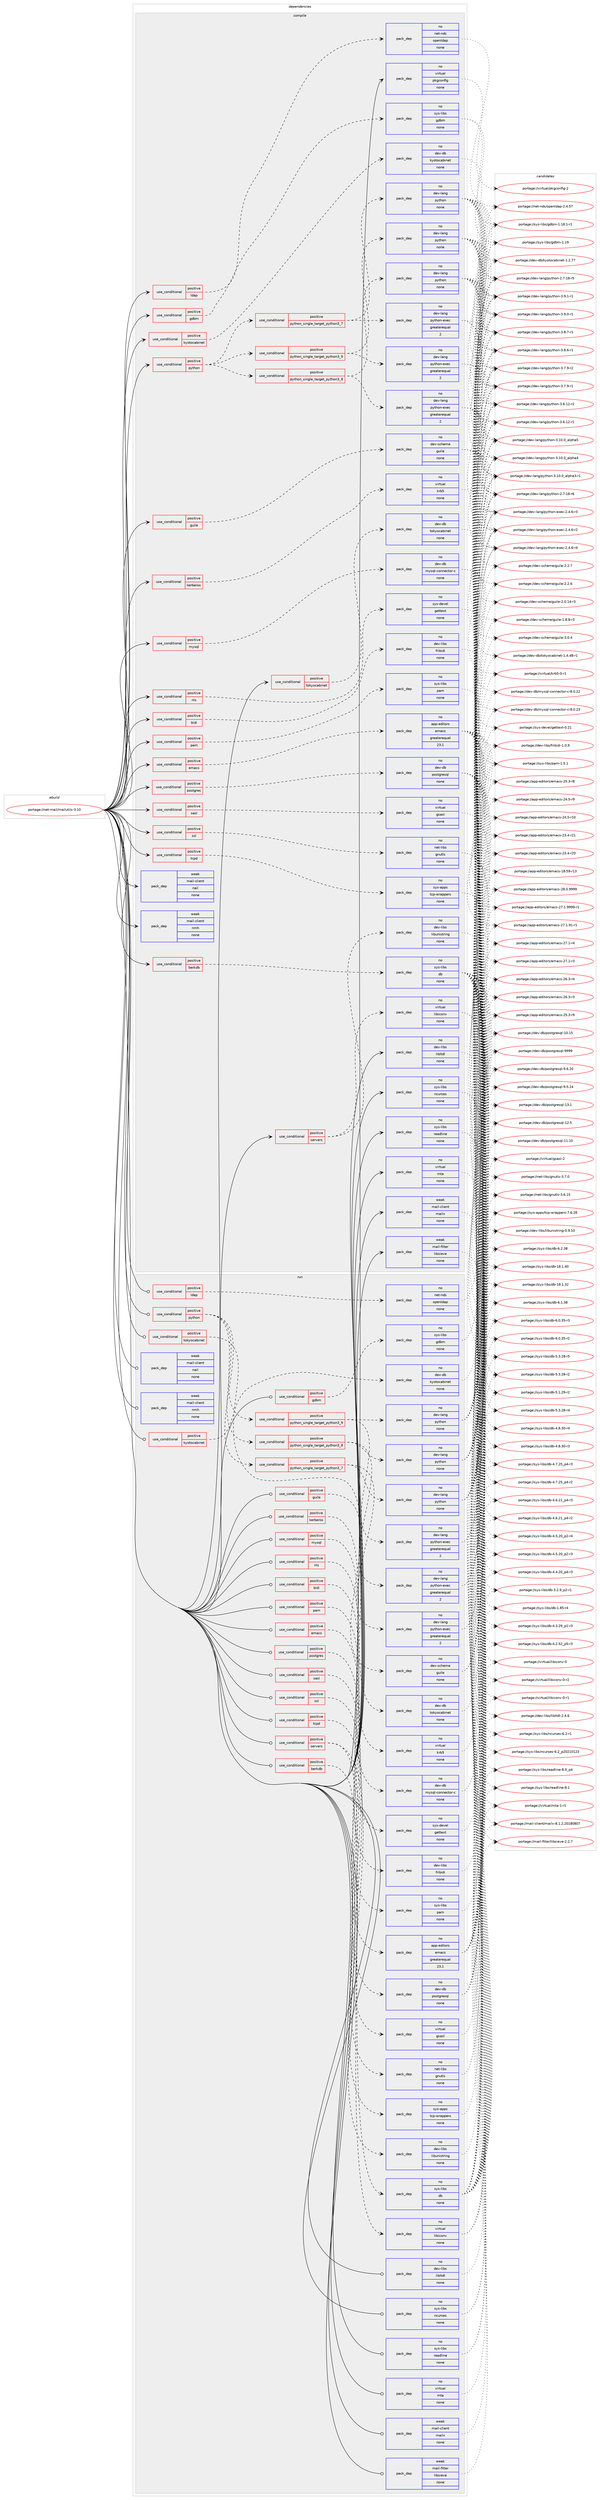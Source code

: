 digraph prolog {

# *************
# Graph options
# *************

newrank=true;
concentrate=true;
compound=true;
graph [rankdir=LR,fontname=Helvetica,fontsize=10,ranksep=1.5];#, ranksep=2.5, nodesep=0.2];
edge  [arrowhead=vee];
node  [fontname=Helvetica,fontsize=10];

# **********
# The ebuild
# **********

subgraph cluster_leftcol {
color=gray;
rank=same;
label=<<i>ebuild</i>>;
id [label="portage://net-mail/mailutils-3.10", color=red, width=4, href="../net-mail/mailutils-3.10.svg"];
}

# ****************
# The dependencies
# ****************

subgraph cluster_midcol {
color=gray;
label=<<i>dependencies</i>>;
subgraph cluster_compile {
fillcolor="#eeeeee";
style=filled;
label=<<i>compile</i>>;
subgraph cond5888 {
dependency18901 [label=<<TABLE BORDER="0" CELLBORDER="1" CELLSPACING="0" CELLPADDING="4"><TR><TD ROWSPAN="3" CELLPADDING="10">use_conditional</TD></TR><TR><TD>positive</TD></TR><TR><TD>berkdb</TD></TR></TABLE>>, shape=none, color=red];
subgraph pack12848 {
dependency18902 [label=<<TABLE BORDER="0" CELLBORDER="1" CELLSPACING="0" CELLPADDING="4" WIDTH="220"><TR><TD ROWSPAN="6" CELLPADDING="30">pack_dep</TD></TR><TR><TD WIDTH="110">no</TD></TR><TR><TD>sys-libs</TD></TR><TR><TD>db</TD></TR><TR><TD>none</TD></TR><TR><TD></TD></TR></TABLE>>, shape=none, color=blue];
}
dependency18901:e -> dependency18902:w [weight=20,style="dashed",arrowhead="vee"];
}
id:e -> dependency18901:w [weight=20,style="solid",arrowhead="vee"];
subgraph cond5889 {
dependency18903 [label=<<TABLE BORDER="0" CELLBORDER="1" CELLSPACING="0" CELLPADDING="4"><TR><TD ROWSPAN="3" CELLPADDING="10">use_conditional</TD></TR><TR><TD>positive</TD></TR><TR><TD>bidi</TD></TR></TABLE>>, shape=none, color=red];
subgraph pack12849 {
dependency18904 [label=<<TABLE BORDER="0" CELLBORDER="1" CELLSPACING="0" CELLPADDING="4" WIDTH="220"><TR><TD ROWSPAN="6" CELLPADDING="30">pack_dep</TD></TR><TR><TD WIDTH="110">no</TD></TR><TR><TD>dev-libs</TD></TR><TR><TD>fribidi</TD></TR><TR><TD>none</TD></TR><TR><TD></TD></TR></TABLE>>, shape=none, color=blue];
}
dependency18903:e -> dependency18904:w [weight=20,style="dashed",arrowhead="vee"];
}
id:e -> dependency18903:w [weight=20,style="solid",arrowhead="vee"];
subgraph cond5890 {
dependency18905 [label=<<TABLE BORDER="0" CELLBORDER="1" CELLSPACING="0" CELLPADDING="4"><TR><TD ROWSPAN="3" CELLPADDING="10">use_conditional</TD></TR><TR><TD>positive</TD></TR><TR><TD>emacs</TD></TR></TABLE>>, shape=none, color=red];
subgraph pack12850 {
dependency18906 [label=<<TABLE BORDER="0" CELLBORDER="1" CELLSPACING="0" CELLPADDING="4" WIDTH="220"><TR><TD ROWSPAN="6" CELLPADDING="30">pack_dep</TD></TR><TR><TD WIDTH="110">no</TD></TR><TR><TD>app-editors</TD></TR><TR><TD>emacs</TD></TR><TR><TD>greaterequal</TD></TR><TR><TD>23.1</TD></TR></TABLE>>, shape=none, color=blue];
}
dependency18905:e -> dependency18906:w [weight=20,style="dashed",arrowhead="vee"];
}
id:e -> dependency18905:w [weight=20,style="solid",arrowhead="vee"];
subgraph cond5891 {
dependency18907 [label=<<TABLE BORDER="0" CELLBORDER="1" CELLSPACING="0" CELLPADDING="4"><TR><TD ROWSPAN="3" CELLPADDING="10">use_conditional</TD></TR><TR><TD>positive</TD></TR><TR><TD>gdbm</TD></TR></TABLE>>, shape=none, color=red];
subgraph pack12851 {
dependency18908 [label=<<TABLE BORDER="0" CELLBORDER="1" CELLSPACING="0" CELLPADDING="4" WIDTH="220"><TR><TD ROWSPAN="6" CELLPADDING="30">pack_dep</TD></TR><TR><TD WIDTH="110">no</TD></TR><TR><TD>sys-libs</TD></TR><TR><TD>gdbm</TD></TR><TR><TD>none</TD></TR><TR><TD></TD></TR></TABLE>>, shape=none, color=blue];
}
dependency18907:e -> dependency18908:w [weight=20,style="dashed",arrowhead="vee"];
}
id:e -> dependency18907:w [weight=20,style="solid",arrowhead="vee"];
subgraph cond5892 {
dependency18909 [label=<<TABLE BORDER="0" CELLBORDER="1" CELLSPACING="0" CELLPADDING="4"><TR><TD ROWSPAN="3" CELLPADDING="10">use_conditional</TD></TR><TR><TD>positive</TD></TR><TR><TD>guile</TD></TR></TABLE>>, shape=none, color=red];
subgraph pack12852 {
dependency18910 [label=<<TABLE BORDER="0" CELLBORDER="1" CELLSPACING="0" CELLPADDING="4" WIDTH="220"><TR><TD ROWSPAN="6" CELLPADDING="30">pack_dep</TD></TR><TR><TD WIDTH="110">no</TD></TR><TR><TD>dev-scheme</TD></TR><TR><TD>guile</TD></TR><TR><TD>none</TD></TR><TR><TD></TD></TR></TABLE>>, shape=none, color=blue];
}
dependency18909:e -> dependency18910:w [weight=20,style="dashed",arrowhead="vee"];
}
id:e -> dependency18909:w [weight=20,style="solid",arrowhead="vee"];
subgraph cond5893 {
dependency18911 [label=<<TABLE BORDER="0" CELLBORDER="1" CELLSPACING="0" CELLPADDING="4"><TR><TD ROWSPAN="3" CELLPADDING="10">use_conditional</TD></TR><TR><TD>positive</TD></TR><TR><TD>kerberos</TD></TR></TABLE>>, shape=none, color=red];
subgraph pack12853 {
dependency18912 [label=<<TABLE BORDER="0" CELLBORDER="1" CELLSPACING="0" CELLPADDING="4" WIDTH="220"><TR><TD ROWSPAN="6" CELLPADDING="30">pack_dep</TD></TR><TR><TD WIDTH="110">no</TD></TR><TR><TD>virtual</TD></TR><TR><TD>krb5</TD></TR><TR><TD>none</TD></TR><TR><TD></TD></TR></TABLE>>, shape=none, color=blue];
}
dependency18911:e -> dependency18912:w [weight=20,style="dashed",arrowhead="vee"];
}
id:e -> dependency18911:w [weight=20,style="solid",arrowhead="vee"];
subgraph cond5894 {
dependency18913 [label=<<TABLE BORDER="0" CELLBORDER="1" CELLSPACING="0" CELLPADDING="4"><TR><TD ROWSPAN="3" CELLPADDING="10">use_conditional</TD></TR><TR><TD>positive</TD></TR><TR><TD>kyotocabinet</TD></TR></TABLE>>, shape=none, color=red];
subgraph pack12854 {
dependency18914 [label=<<TABLE BORDER="0" CELLBORDER="1" CELLSPACING="0" CELLPADDING="4" WIDTH="220"><TR><TD ROWSPAN="6" CELLPADDING="30">pack_dep</TD></TR><TR><TD WIDTH="110">no</TD></TR><TR><TD>dev-db</TD></TR><TR><TD>kyotocabinet</TD></TR><TR><TD>none</TD></TR><TR><TD></TD></TR></TABLE>>, shape=none, color=blue];
}
dependency18913:e -> dependency18914:w [weight=20,style="dashed",arrowhead="vee"];
}
id:e -> dependency18913:w [weight=20,style="solid",arrowhead="vee"];
subgraph cond5895 {
dependency18915 [label=<<TABLE BORDER="0" CELLBORDER="1" CELLSPACING="0" CELLPADDING="4"><TR><TD ROWSPAN="3" CELLPADDING="10">use_conditional</TD></TR><TR><TD>positive</TD></TR><TR><TD>ldap</TD></TR></TABLE>>, shape=none, color=red];
subgraph pack12855 {
dependency18916 [label=<<TABLE BORDER="0" CELLBORDER="1" CELLSPACING="0" CELLPADDING="4" WIDTH="220"><TR><TD ROWSPAN="6" CELLPADDING="30">pack_dep</TD></TR><TR><TD WIDTH="110">no</TD></TR><TR><TD>net-nds</TD></TR><TR><TD>openldap</TD></TR><TR><TD>none</TD></TR><TR><TD></TD></TR></TABLE>>, shape=none, color=blue];
}
dependency18915:e -> dependency18916:w [weight=20,style="dashed",arrowhead="vee"];
}
id:e -> dependency18915:w [weight=20,style="solid",arrowhead="vee"];
subgraph cond5896 {
dependency18917 [label=<<TABLE BORDER="0" CELLBORDER="1" CELLSPACING="0" CELLPADDING="4"><TR><TD ROWSPAN="3" CELLPADDING="10">use_conditional</TD></TR><TR><TD>positive</TD></TR><TR><TD>mysql</TD></TR></TABLE>>, shape=none, color=red];
subgraph pack12856 {
dependency18918 [label=<<TABLE BORDER="0" CELLBORDER="1" CELLSPACING="0" CELLPADDING="4" WIDTH="220"><TR><TD ROWSPAN="6" CELLPADDING="30">pack_dep</TD></TR><TR><TD WIDTH="110">no</TD></TR><TR><TD>dev-db</TD></TR><TR><TD>mysql-connector-c</TD></TR><TR><TD>none</TD></TR><TR><TD></TD></TR></TABLE>>, shape=none, color=blue];
}
dependency18917:e -> dependency18918:w [weight=20,style="dashed",arrowhead="vee"];
}
id:e -> dependency18917:w [weight=20,style="solid",arrowhead="vee"];
subgraph cond5897 {
dependency18919 [label=<<TABLE BORDER="0" CELLBORDER="1" CELLSPACING="0" CELLPADDING="4"><TR><TD ROWSPAN="3" CELLPADDING="10">use_conditional</TD></TR><TR><TD>positive</TD></TR><TR><TD>nls</TD></TR></TABLE>>, shape=none, color=red];
subgraph pack12857 {
dependency18920 [label=<<TABLE BORDER="0" CELLBORDER="1" CELLSPACING="0" CELLPADDING="4" WIDTH="220"><TR><TD ROWSPAN="6" CELLPADDING="30">pack_dep</TD></TR><TR><TD WIDTH="110">no</TD></TR><TR><TD>sys-devel</TD></TR><TR><TD>gettext</TD></TR><TR><TD>none</TD></TR><TR><TD></TD></TR></TABLE>>, shape=none, color=blue];
}
dependency18919:e -> dependency18920:w [weight=20,style="dashed",arrowhead="vee"];
}
id:e -> dependency18919:w [weight=20,style="solid",arrowhead="vee"];
subgraph cond5898 {
dependency18921 [label=<<TABLE BORDER="0" CELLBORDER="1" CELLSPACING="0" CELLPADDING="4"><TR><TD ROWSPAN="3" CELLPADDING="10">use_conditional</TD></TR><TR><TD>positive</TD></TR><TR><TD>pam</TD></TR></TABLE>>, shape=none, color=red];
subgraph pack12858 {
dependency18922 [label=<<TABLE BORDER="0" CELLBORDER="1" CELLSPACING="0" CELLPADDING="4" WIDTH="220"><TR><TD ROWSPAN="6" CELLPADDING="30">pack_dep</TD></TR><TR><TD WIDTH="110">no</TD></TR><TR><TD>sys-libs</TD></TR><TR><TD>pam</TD></TR><TR><TD>none</TD></TR><TR><TD></TD></TR></TABLE>>, shape=none, color=blue];
}
dependency18921:e -> dependency18922:w [weight=20,style="dashed",arrowhead="vee"];
}
id:e -> dependency18921:w [weight=20,style="solid",arrowhead="vee"];
subgraph cond5899 {
dependency18923 [label=<<TABLE BORDER="0" CELLBORDER="1" CELLSPACING="0" CELLPADDING="4"><TR><TD ROWSPAN="3" CELLPADDING="10">use_conditional</TD></TR><TR><TD>positive</TD></TR><TR><TD>postgres</TD></TR></TABLE>>, shape=none, color=red];
subgraph pack12859 {
dependency18924 [label=<<TABLE BORDER="0" CELLBORDER="1" CELLSPACING="0" CELLPADDING="4" WIDTH="220"><TR><TD ROWSPAN="6" CELLPADDING="30">pack_dep</TD></TR><TR><TD WIDTH="110">no</TD></TR><TR><TD>dev-db</TD></TR><TR><TD>postgresql</TD></TR><TR><TD>none</TD></TR><TR><TD></TD></TR></TABLE>>, shape=none, color=blue];
}
dependency18923:e -> dependency18924:w [weight=20,style="dashed",arrowhead="vee"];
}
id:e -> dependency18923:w [weight=20,style="solid",arrowhead="vee"];
subgraph cond5900 {
dependency18925 [label=<<TABLE BORDER="0" CELLBORDER="1" CELLSPACING="0" CELLPADDING="4"><TR><TD ROWSPAN="3" CELLPADDING="10">use_conditional</TD></TR><TR><TD>positive</TD></TR><TR><TD>python</TD></TR></TABLE>>, shape=none, color=red];
subgraph cond5901 {
dependency18926 [label=<<TABLE BORDER="0" CELLBORDER="1" CELLSPACING="0" CELLPADDING="4"><TR><TD ROWSPAN="3" CELLPADDING="10">use_conditional</TD></TR><TR><TD>positive</TD></TR><TR><TD>python_single_target_python3_7</TD></TR></TABLE>>, shape=none, color=red];
subgraph pack12860 {
dependency18927 [label=<<TABLE BORDER="0" CELLBORDER="1" CELLSPACING="0" CELLPADDING="4" WIDTH="220"><TR><TD ROWSPAN="6" CELLPADDING="30">pack_dep</TD></TR><TR><TD WIDTH="110">no</TD></TR><TR><TD>dev-lang</TD></TR><TR><TD>python</TD></TR><TR><TD>none</TD></TR><TR><TD></TD></TR></TABLE>>, shape=none, color=blue];
}
dependency18926:e -> dependency18927:w [weight=20,style="dashed",arrowhead="vee"];
subgraph pack12861 {
dependency18928 [label=<<TABLE BORDER="0" CELLBORDER="1" CELLSPACING="0" CELLPADDING="4" WIDTH="220"><TR><TD ROWSPAN="6" CELLPADDING="30">pack_dep</TD></TR><TR><TD WIDTH="110">no</TD></TR><TR><TD>dev-lang</TD></TR><TR><TD>python-exec</TD></TR><TR><TD>greaterequal</TD></TR><TR><TD>2</TD></TR></TABLE>>, shape=none, color=blue];
}
dependency18926:e -> dependency18928:w [weight=20,style="dashed",arrowhead="vee"];
}
dependency18925:e -> dependency18926:w [weight=20,style="dashed",arrowhead="vee"];
subgraph cond5902 {
dependency18929 [label=<<TABLE BORDER="0" CELLBORDER="1" CELLSPACING="0" CELLPADDING="4"><TR><TD ROWSPAN="3" CELLPADDING="10">use_conditional</TD></TR><TR><TD>positive</TD></TR><TR><TD>python_single_target_python3_8</TD></TR></TABLE>>, shape=none, color=red];
subgraph pack12862 {
dependency18930 [label=<<TABLE BORDER="0" CELLBORDER="1" CELLSPACING="0" CELLPADDING="4" WIDTH="220"><TR><TD ROWSPAN="6" CELLPADDING="30">pack_dep</TD></TR><TR><TD WIDTH="110">no</TD></TR><TR><TD>dev-lang</TD></TR><TR><TD>python</TD></TR><TR><TD>none</TD></TR><TR><TD></TD></TR></TABLE>>, shape=none, color=blue];
}
dependency18929:e -> dependency18930:w [weight=20,style="dashed",arrowhead="vee"];
subgraph pack12863 {
dependency18931 [label=<<TABLE BORDER="0" CELLBORDER="1" CELLSPACING="0" CELLPADDING="4" WIDTH="220"><TR><TD ROWSPAN="6" CELLPADDING="30">pack_dep</TD></TR><TR><TD WIDTH="110">no</TD></TR><TR><TD>dev-lang</TD></TR><TR><TD>python-exec</TD></TR><TR><TD>greaterequal</TD></TR><TR><TD>2</TD></TR></TABLE>>, shape=none, color=blue];
}
dependency18929:e -> dependency18931:w [weight=20,style="dashed",arrowhead="vee"];
}
dependency18925:e -> dependency18929:w [weight=20,style="dashed",arrowhead="vee"];
subgraph cond5903 {
dependency18932 [label=<<TABLE BORDER="0" CELLBORDER="1" CELLSPACING="0" CELLPADDING="4"><TR><TD ROWSPAN="3" CELLPADDING="10">use_conditional</TD></TR><TR><TD>positive</TD></TR><TR><TD>python_single_target_python3_9</TD></TR></TABLE>>, shape=none, color=red];
subgraph pack12864 {
dependency18933 [label=<<TABLE BORDER="0" CELLBORDER="1" CELLSPACING="0" CELLPADDING="4" WIDTH="220"><TR><TD ROWSPAN="6" CELLPADDING="30">pack_dep</TD></TR><TR><TD WIDTH="110">no</TD></TR><TR><TD>dev-lang</TD></TR><TR><TD>python</TD></TR><TR><TD>none</TD></TR><TR><TD></TD></TR></TABLE>>, shape=none, color=blue];
}
dependency18932:e -> dependency18933:w [weight=20,style="dashed",arrowhead="vee"];
subgraph pack12865 {
dependency18934 [label=<<TABLE BORDER="0" CELLBORDER="1" CELLSPACING="0" CELLPADDING="4" WIDTH="220"><TR><TD ROWSPAN="6" CELLPADDING="30">pack_dep</TD></TR><TR><TD WIDTH="110">no</TD></TR><TR><TD>dev-lang</TD></TR><TR><TD>python-exec</TD></TR><TR><TD>greaterequal</TD></TR><TR><TD>2</TD></TR></TABLE>>, shape=none, color=blue];
}
dependency18932:e -> dependency18934:w [weight=20,style="dashed",arrowhead="vee"];
}
dependency18925:e -> dependency18932:w [weight=20,style="dashed",arrowhead="vee"];
}
id:e -> dependency18925:w [weight=20,style="solid",arrowhead="vee"];
subgraph cond5904 {
dependency18935 [label=<<TABLE BORDER="0" CELLBORDER="1" CELLSPACING="0" CELLPADDING="4"><TR><TD ROWSPAN="3" CELLPADDING="10">use_conditional</TD></TR><TR><TD>positive</TD></TR><TR><TD>sasl</TD></TR></TABLE>>, shape=none, color=red];
subgraph pack12866 {
dependency18936 [label=<<TABLE BORDER="0" CELLBORDER="1" CELLSPACING="0" CELLPADDING="4" WIDTH="220"><TR><TD ROWSPAN="6" CELLPADDING="30">pack_dep</TD></TR><TR><TD WIDTH="110">no</TD></TR><TR><TD>virtual</TD></TR><TR><TD>gsasl</TD></TR><TR><TD>none</TD></TR><TR><TD></TD></TR></TABLE>>, shape=none, color=blue];
}
dependency18935:e -> dependency18936:w [weight=20,style="dashed",arrowhead="vee"];
}
id:e -> dependency18935:w [weight=20,style="solid",arrowhead="vee"];
subgraph cond5905 {
dependency18937 [label=<<TABLE BORDER="0" CELLBORDER="1" CELLSPACING="0" CELLPADDING="4"><TR><TD ROWSPAN="3" CELLPADDING="10">use_conditional</TD></TR><TR><TD>positive</TD></TR><TR><TD>servers</TD></TR></TABLE>>, shape=none, color=red];
subgraph pack12867 {
dependency18938 [label=<<TABLE BORDER="0" CELLBORDER="1" CELLSPACING="0" CELLPADDING="4" WIDTH="220"><TR><TD ROWSPAN="6" CELLPADDING="30">pack_dep</TD></TR><TR><TD WIDTH="110">no</TD></TR><TR><TD>virtual</TD></TR><TR><TD>libiconv</TD></TR><TR><TD>none</TD></TR><TR><TD></TD></TR></TABLE>>, shape=none, color=blue];
}
dependency18937:e -> dependency18938:w [weight=20,style="dashed",arrowhead="vee"];
subgraph pack12868 {
dependency18939 [label=<<TABLE BORDER="0" CELLBORDER="1" CELLSPACING="0" CELLPADDING="4" WIDTH="220"><TR><TD ROWSPAN="6" CELLPADDING="30">pack_dep</TD></TR><TR><TD WIDTH="110">no</TD></TR><TR><TD>dev-libs</TD></TR><TR><TD>libunistring</TD></TR><TR><TD>none</TD></TR><TR><TD></TD></TR></TABLE>>, shape=none, color=blue];
}
dependency18937:e -> dependency18939:w [weight=20,style="dashed",arrowhead="vee"];
}
id:e -> dependency18937:w [weight=20,style="solid",arrowhead="vee"];
subgraph cond5906 {
dependency18940 [label=<<TABLE BORDER="0" CELLBORDER="1" CELLSPACING="0" CELLPADDING="4"><TR><TD ROWSPAN="3" CELLPADDING="10">use_conditional</TD></TR><TR><TD>positive</TD></TR><TR><TD>ssl</TD></TR></TABLE>>, shape=none, color=red];
subgraph pack12869 {
dependency18941 [label=<<TABLE BORDER="0" CELLBORDER="1" CELLSPACING="0" CELLPADDING="4" WIDTH="220"><TR><TD ROWSPAN="6" CELLPADDING="30">pack_dep</TD></TR><TR><TD WIDTH="110">no</TD></TR><TR><TD>net-libs</TD></TR><TR><TD>gnutls</TD></TR><TR><TD>none</TD></TR><TR><TD></TD></TR></TABLE>>, shape=none, color=blue];
}
dependency18940:e -> dependency18941:w [weight=20,style="dashed",arrowhead="vee"];
}
id:e -> dependency18940:w [weight=20,style="solid",arrowhead="vee"];
subgraph cond5907 {
dependency18942 [label=<<TABLE BORDER="0" CELLBORDER="1" CELLSPACING="0" CELLPADDING="4"><TR><TD ROWSPAN="3" CELLPADDING="10">use_conditional</TD></TR><TR><TD>positive</TD></TR><TR><TD>tcpd</TD></TR></TABLE>>, shape=none, color=red];
subgraph pack12870 {
dependency18943 [label=<<TABLE BORDER="0" CELLBORDER="1" CELLSPACING="0" CELLPADDING="4" WIDTH="220"><TR><TD ROWSPAN="6" CELLPADDING="30">pack_dep</TD></TR><TR><TD WIDTH="110">no</TD></TR><TR><TD>sys-apps</TD></TR><TR><TD>tcp-wrappers</TD></TR><TR><TD>none</TD></TR><TR><TD></TD></TR></TABLE>>, shape=none, color=blue];
}
dependency18942:e -> dependency18943:w [weight=20,style="dashed",arrowhead="vee"];
}
id:e -> dependency18942:w [weight=20,style="solid",arrowhead="vee"];
subgraph cond5908 {
dependency18944 [label=<<TABLE BORDER="0" CELLBORDER="1" CELLSPACING="0" CELLPADDING="4"><TR><TD ROWSPAN="3" CELLPADDING="10">use_conditional</TD></TR><TR><TD>positive</TD></TR><TR><TD>tokyocabinet</TD></TR></TABLE>>, shape=none, color=red];
subgraph pack12871 {
dependency18945 [label=<<TABLE BORDER="0" CELLBORDER="1" CELLSPACING="0" CELLPADDING="4" WIDTH="220"><TR><TD ROWSPAN="6" CELLPADDING="30">pack_dep</TD></TR><TR><TD WIDTH="110">no</TD></TR><TR><TD>dev-db</TD></TR><TR><TD>tokyocabinet</TD></TR><TR><TD>none</TD></TR><TR><TD></TD></TR></TABLE>>, shape=none, color=blue];
}
dependency18944:e -> dependency18945:w [weight=20,style="dashed",arrowhead="vee"];
}
id:e -> dependency18944:w [weight=20,style="solid",arrowhead="vee"];
subgraph pack12872 {
dependency18946 [label=<<TABLE BORDER="0" CELLBORDER="1" CELLSPACING="0" CELLPADDING="4" WIDTH="220"><TR><TD ROWSPAN="6" CELLPADDING="30">pack_dep</TD></TR><TR><TD WIDTH="110">no</TD></TR><TR><TD>dev-libs</TD></TR><TR><TD>libltdl</TD></TR><TR><TD>none</TD></TR><TR><TD></TD></TR></TABLE>>, shape=none, color=blue];
}
id:e -> dependency18946:w [weight=20,style="solid",arrowhead="vee"];
subgraph pack12873 {
dependency18947 [label=<<TABLE BORDER="0" CELLBORDER="1" CELLSPACING="0" CELLPADDING="4" WIDTH="220"><TR><TD ROWSPAN="6" CELLPADDING="30">pack_dep</TD></TR><TR><TD WIDTH="110">no</TD></TR><TR><TD>sys-libs</TD></TR><TR><TD>ncurses</TD></TR><TR><TD>none</TD></TR><TR><TD></TD></TR></TABLE>>, shape=none, color=blue];
}
id:e -> dependency18947:w [weight=20,style="solid",arrowhead="vee"];
subgraph pack12874 {
dependency18948 [label=<<TABLE BORDER="0" CELLBORDER="1" CELLSPACING="0" CELLPADDING="4" WIDTH="220"><TR><TD ROWSPAN="6" CELLPADDING="30">pack_dep</TD></TR><TR><TD WIDTH="110">no</TD></TR><TR><TD>sys-libs</TD></TR><TR><TD>readline</TD></TR><TR><TD>none</TD></TR><TR><TD></TD></TR></TABLE>>, shape=none, color=blue];
}
id:e -> dependency18948:w [weight=20,style="solid",arrowhead="vee"];
subgraph pack12875 {
dependency18949 [label=<<TABLE BORDER="0" CELLBORDER="1" CELLSPACING="0" CELLPADDING="4" WIDTH="220"><TR><TD ROWSPAN="6" CELLPADDING="30">pack_dep</TD></TR><TR><TD WIDTH="110">no</TD></TR><TR><TD>virtual</TD></TR><TR><TD>mta</TD></TR><TR><TD>none</TD></TR><TR><TD></TD></TR></TABLE>>, shape=none, color=blue];
}
id:e -> dependency18949:w [weight=20,style="solid",arrowhead="vee"];
subgraph pack12876 {
dependency18950 [label=<<TABLE BORDER="0" CELLBORDER="1" CELLSPACING="0" CELLPADDING="4" WIDTH="220"><TR><TD ROWSPAN="6" CELLPADDING="30">pack_dep</TD></TR><TR><TD WIDTH="110">no</TD></TR><TR><TD>virtual</TD></TR><TR><TD>pkgconfig</TD></TR><TR><TD>none</TD></TR><TR><TD></TD></TR></TABLE>>, shape=none, color=blue];
}
id:e -> dependency18950:w [weight=20,style="solid",arrowhead="vee"];
subgraph pack12877 {
dependency18951 [label=<<TABLE BORDER="0" CELLBORDER="1" CELLSPACING="0" CELLPADDING="4" WIDTH="220"><TR><TD ROWSPAN="6" CELLPADDING="30">pack_dep</TD></TR><TR><TD WIDTH="110">weak</TD></TR><TR><TD>mail-client</TD></TR><TR><TD>mailx</TD></TR><TR><TD>none</TD></TR><TR><TD></TD></TR></TABLE>>, shape=none, color=blue];
}
id:e -> dependency18951:w [weight=20,style="solid",arrowhead="vee"];
subgraph pack12878 {
dependency18952 [label=<<TABLE BORDER="0" CELLBORDER="1" CELLSPACING="0" CELLPADDING="4" WIDTH="220"><TR><TD ROWSPAN="6" CELLPADDING="30">pack_dep</TD></TR><TR><TD WIDTH="110">weak</TD></TR><TR><TD>mail-client</TD></TR><TR><TD>nail</TD></TR><TR><TD>none</TD></TR><TR><TD></TD></TR></TABLE>>, shape=none, color=blue];
}
id:e -> dependency18952:w [weight=20,style="solid",arrowhead="vee"];
subgraph pack12879 {
dependency18953 [label=<<TABLE BORDER="0" CELLBORDER="1" CELLSPACING="0" CELLPADDING="4" WIDTH="220"><TR><TD ROWSPAN="6" CELLPADDING="30">pack_dep</TD></TR><TR><TD WIDTH="110">weak</TD></TR><TR><TD>mail-client</TD></TR><TR><TD>nmh</TD></TR><TR><TD>none</TD></TR><TR><TD></TD></TR></TABLE>>, shape=none, color=blue];
}
id:e -> dependency18953:w [weight=20,style="solid",arrowhead="vee"];
subgraph pack12880 {
dependency18954 [label=<<TABLE BORDER="0" CELLBORDER="1" CELLSPACING="0" CELLPADDING="4" WIDTH="220"><TR><TD ROWSPAN="6" CELLPADDING="30">pack_dep</TD></TR><TR><TD WIDTH="110">weak</TD></TR><TR><TD>mail-filter</TD></TR><TR><TD>libsieve</TD></TR><TR><TD>none</TD></TR><TR><TD></TD></TR></TABLE>>, shape=none, color=blue];
}
id:e -> dependency18954:w [weight=20,style="solid",arrowhead="vee"];
}
subgraph cluster_compileandrun {
fillcolor="#eeeeee";
style=filled;
label=<<i>compile and run</i>>;
}
subgraph cluster_run {
fillcolor="#eeeeee";
style=filled;
label=<<i>run</i>>;
subgraph cond5909 {
dependency18955 [label=<<TABLE BORDER="0" CELLBORDER="1" CELLSPACING="0" CELLPADDING="4"><TR><TD ROWSPAN="3" CELLPADDING="10">use_conditional</TD></TR><TR><TD>positive</TD></TR><TR><TD>berkdb</TD></TR></TABLE>>, shape=none, color=red];
subgraph pack12881 {
dependency18956 [label=<<TABLE BORDER="0" CELLBORDER="1" CELLSPACING="0" CELLPADDING="4" WIDTH="220"><TR><TD ROWSPAN="6" CELLPADDING="30">pack_dep</TD></TR><TR><TD WIDTH="110">no</TD></TR><TR><TD>sys-libs</TD></TR><TR><TD>db</TD></TR><TR><TD>none</TD></TR><TR><TD></TD></TR></TABLE>>, shape=none, color=blue];
}
dependency18955:e -> dependency18956:w [weight=20,style="dashed",arrowhead="vee"];
}
id:e -> dependency18955:w [weight=20,style="solid",arrowhead="odot"];
subgraph cond5910 {
dependency18957 [label=<<TABLE BORDER="0" CELLBORDER="1" CELLSPACING="0" CELLPADDING="4"><TR><TD ROWSPAN="3" CELLPADDING="10">use_conditional</TD></TR><TR><TD>positive</TD></TR><TR><TD>bidi</TD></TR></TABLE>>, shape=none, color=red];
subgraph pack12882 {
dependency18958 [label=<<TABLE BORDER="0" CELLBORDER="1" CELLSPACING="0" CELLPADDING="4" WIDTH="220"><TR><TD ROWSPAN="6" CELLPADDING="30">pack_dep</TD></TR><TR><TD WIDTH="110">no</TD></TR><TR><TD>dev-libs</TD></TR><TR><TD>fribidi</TD></TR><TR><TD>none</TD></TR><TR><TD></TD></TR></TABLE>>, shape=none, color=blue];
}
dependency18957:e -> dependency18958:w [weight=20,style="dashed",arrowhead="vee"];
}
id:e -> dependency18957:w [weight=20,style="solid",arrowhead="odot"];
subgraph cond5911 {
dependency18959 [label=<<TABLE BORDER="0" CELLBORDER="1" CELLSPACING="0" CELLPADDING="4"><TR><TD ROWSPAN="3" CELLPADDING="10">use_conditional</TD></TR><TR><TD>positive</TD></TR><TR><TD>emacs</TD></TR></TABLE>>, shape=none, color=red];
subgraph pack12883 {
dependency18960 [label=<<TABLE BORDER="0" CELLBORDER="1" CELLSPACING="0" CELLPADDING="4" WIDTH="220"><TR><TD ROWSPAN="6" CELLPADDING="30">pack_dep</TD></TR><TR><TD WIDTH="110">no</TD></TR><TR><TD>app-editors</TD></TR><TR><TD>emacs</TD></TR><TR><TD>greaterequal</TD></TR><TR><TD>23.1</TD></TR></TABLE>>, shape=none, color=blue];
}
dependency18959:e -> dependency18960:w [weight=20,style="dashed",arrowhead="vee"];
}
id:e -> dependency18959:w [weight=20,style="solid",arrowhead="odot"];
subgraph cond5912 {
dependency18961 [label=<<TABLE BORDER="0" CELLBORDER="1" CELLSPACING="0" CELLPADDING="4"><TR><TD ROWSPAN="3" CELLPADDING="10">use_conditional</TD></TR><TR><TD>positive</TD></TR><TR><TD>gdbm</TD></TR></TABLE>>, shape=none, color=red];
subgraph pack12884 {
dependency18962 [label=<<TABLE BORDER="0" CELLBORDER="1" CELLSPACING="0" CELLPADDING="4" WIDTH="220"><TR><TD ROWSPAN="6" CELLPADDING="30">pack_dep</TD></TR><TR><TD WIDTH="110">no</TD></TR><TR><TD>sys-libs</TD></TR><TR><TD>gdbm</TD></TR><TR><TD>none</TD></TR><TR><TD></TD></TR></TABLE>>, shape=none, color=blue];
}
dependency18961:e -> dependency18962:w [weight=20,style="dashed",arrowhead="vee"];
}
id:e -> dependency18961:w [weight=20,style="solid",arrowhead="odot"];
subgraph cond5913 {
dependency18963 [label=<<TABLE BORDER="0" CELLBORDER="1" CELLSPACING="0" CELLPADDING="4"><TR><TD ROWSPAN="3" CELLPADDING="10">use_conditional</TD></TR><TR><TD>positive</TD></TR><TR><TD>guile</TD></TR></TABLE>>, shape=none, color=red];
subgraph pack12885 {
dependency18964 [label=<<TABLE BORDER="0" CELLBORDER="1" CELLSPACING="0" CELLPADDING="4" WIDTH="220"><TR><TD ROWSPAN="6" CELLPADDING="30">pack_dep</TD></TR><TR><TD WIDTH="110">no</TD></TR><TR><TD>dev-scheme</TD></TR><TR><TD>guile</TD></TR><TR><TD>none</TD></TR><TR><TD></TD></TR></TABLE>>, shape=none, color=blue];
}
dependency18963:e -> dependency18964:w [weight=20,style="dashed",arrowhead="vee"];
}
id:e -> dependency18963:w [weight=20,style="solid",arrowhead="odot"];
subgraph cond5914 {
dependency18965 [label=<<TABLE BORDER="0" CELLBORDER="1" CELLSPACING="0" CELLPADDING="4"><TR><TD ROWSPAN="3" CELLPADDING="10">use_conditional</TD></TR><TR><TD>positive</TD></TR><TR><TD>kerberos</TD></TR></TABLE>>, shape=none, color=red];
subgraph pack12886 {
dependency18966 [label=<<TABLE BORDER="0" CELLBORDER="1" CELLSPACING="0" CELLPADDING="4" WIDTH="220"><TR><TD ROWSPAN="6" CELLPADDING="30">pack_dep</TD></TR><TR><TD WIDTH="110">no</TD></TR><TR><TD>virtual</TD></TR><TR><TD>krb5</TD></TR><TR><TD>none</TD></TR><TR><TD></TD></TR></TABLE>>, shape=none, color=blue];
}
dependency18965:e -> dependency18966:w [weight=20,style="dashed",arrowhead="vee"];
}
id:e -> dependency18965:w [weight=20,style="solid",arrowhead="odot"];
subgraph cond5915 {
dependency18967 [label=<<TABLE BORDER="0" CELLBORDER="1" CELLSPACING="0" CELLPADDING="4"><TR><TD ROWSPAN="3" CELLPADDING="10">use_conditional</TD></TR><TR><TD>positive</TD></TR><TR><TD>kyotocabinet</TD></TR></TABLE>>, shape=none, color=red];
subgraph pack12887 {
dependency18968 [label=<<TABLE BORDER="0" CELLBORDER="1" CELLSPACING="0" CELLPADDING="4" WIDTH="220"><TR><TD ROWSPAN="6" CELLPADDING="30">pack_dep</TD></TR><TR><TD WIDTH="110">no</TD></TR><TR><TD>dev-db</TD></TR><TR><TD>kyotocabinet</TD></TR><TR><TD>none</TD></TR><TR><TD></TD></TR></TABLE>>, shape=none, color=blue];
}
dependency18967:e -> dependency18968:w [weight=20,style="dashed",arrowhead="vee"];
}
id:e -> dependency18967:w [weight=20,style="solid",arrowhead="odot"];
subgraph cond5916 {
dependency18969 [label=<<TABLE BORDER="0" CELLBORDER="1" CELLSPACING="0" CELLPADDING="4"><TR><TD ROWSPAN="3" CELLPADDING="10">use_conditional</TD></TR><TR><TD>positive</TD></TR><TR><TD>ldap</TD></TR></TABLE>>, shape=none, color=red];
subgraph pack12888 {
dependency18970 [label=<<TABLE BORDER="0" CELLBORDER="1" CELLSPACING="0" CELLPADDING="4" WIDTH="220"><TR><TD ROWSPAN="6" CELLPADDING="30">pack_dep</TD></TR><TR><TD WIDTH="110">no</TD></TR><TR><TD>net-nds</TD></TR><TR><TD>openldap</TD></TR><TR><TD>none</TD></TR><TR><TD></TD></TR></TABLE>>, shape=none, color=blue];
}
dependency18969:e -> dependency18970:w [weight=20,style="dashed",arrowhead="vee"];
}
id:e -> dependency18969:w [weight=20,style="solid",arrowhead="odot"];
subgraph cond5917 {
dependency18971 [label=<<TABLE BORDER="0" CELLBORDER="1" CELLSPACING="0" CELLPADDING="4"><TR><TD ROWSPAN="3" CELLPADDING="10">use_conditional</TD></TR><TR><TD>positive</TD></TR><TR><TD>mysql</TD></TR></TABLE>>, shape=none, color=red];
subgraph pack12889 {
dependency18972 [label=<<TABLE BORDER="0" CELLBORDER="1" CELLSPACING="0" CELLPADDING="4" WIDTH="220"><TR><TD ROWSPAN="6" CELLPADDING="30">pack_dep</TD></TR><TR><TD WIDTH="110">no</TD></TR><TR><TD>dev-db</TD></TR><TR><TD>mysql-connector-c</TD></TR><TR><TD>none</TD></TR><TR><TD></TD></TR></TABLE>>, shape=none, color=blue];
}
dependency18971:e -> dependency18972:w [weight=20,style="dashed",arrowhead="vee"];
}
id:e -> dependency18971:w [weight=20,style="solid",arrowhead="odot"];
subgraph cond5918 {
dependency18973 [label=<<TABLE BORDER="0" CELLBORDER="1" CELLSPACING="0" CELLPADDING="4"><TR><TD ROWSPAN="3" CELLPADDING="10">use_conditional</TD></TR><TR><TD>positive</TD></TR><TR><TD>nls</TD></TR></TABLE>>, shape=none, color=red];
subgraph pack12890 {
dependency18974 [label=<<TABLE BORDER="0" CELLBORDER="1" CELLSPACING="0" CELLPADDING="4" WIDTH="220"><TR><TD ROWSPAN="6" CELLPADDING="30">pack_dep</TD></TR><TR><TD WIDTH="110">no</TD></TR><TR><TD>sys-devel</TD></TR><TR><TD>gettext</TD></TR><TR><TD>none</TD></TR><TR><TD></TD></TR></TABLE>>, shape=none, color=blue];
}
dependency18973:e -> dependency18974:w [weight=20,style="dashed",arrowhead="vee"];
}
id:e -> dependency18973:w [weight=20,style="solid",arrowhead="odot"];
subgraph cond5919 {
dependency18975 [label=<<TABLE BORDER="0" CELLBORDER="1" CELLSPACING="0" CELLPADDING="4"><TR><TD ROWSPAN="3" CELLPADDING="10">use_conditional</TD></TR><TR><TD>positive</TD></TR><TR><TD>pam</TD></TR></TABLE>>, shape=none, color=red];
subgraph pack12891 {
dependency18976 [label=<<TABLE BORDER="0" CELLBORDER="1" CELLSPACING="0" CELLPADDING="4" WIDTH="220"><TR><TD ROWSPAN="6" CELLPADDING="30">pack_dep</TD></TR><TR><TD WIDTH="110">no</TD></TR><TR><TD>sys-libs</TD></TR><TR><TD>pam</TD></TR><TR><TD>none</TD></TR><TR><TD></TD></TR></TABLE>>, shape=none, color=blue];
}
dependency18975:e -> dependency18976:w [weight=20,style="dashed",arrowhead="vee"];
}
id:e -> dependency18975:w [weight=20,style="solid",arrowhead="odot"];
subgraph cond5920 {
dependency18977 [label=<<TABLE BORDER="0" CELLBORDER="1" CELLSPACING="0" CELLPADDING="4"><TR><TD ROWSPAN="3" CELLPADDING="10">use_conditional</TD></TR><TR><TD>positive</TD></TR><TR><TD>postgres</TD></TR></TABLE>>, shape=none, color=red];
subgraph pack12892 {
dependency18978 [label=<<TABLE BORDER="0" CELLBORDER="1" CELLSPACING="0" CELLPADDING="4" WIDTH="220"><TR><TD ROWSPAN="6" CELLPADDING="30">pack_dep</TD></TR><TR><TD WIDTH="110">no</TD></TR><TR><TD>dev-db</TD></TR><TR><TD>postgresql</TD></TR><TR><TD>none</TD></TR><TR><TD></TD></TR></TABLE>>, shape=none, color=blue];
}
dependency18977:e -> dependency18978:w [weight=20,style="dashed",arrowhead="vee"];
}
id:e -> dependency18977:w [weight=20,style="solid",arrowhead="odot"];
subgraph cond5921 {
dependency18979 [label=<<TABLE BORDER="0" CELLBORDER="1" CELLSPACING="0" CELLPADDING="4"><TR><TD ROWSPAN="3" CELLPADDING="10">use_conditional</TD></TR><TR><TD>positive</TD></TR><TR><TD>python</TD></TR></TABLE>>, shape=none, color=red];
subgraph cond5922 {
dependency18980 [label=<<TABLE BORDER="0" CELLBORDER="1" CELLSPACING="0" CELLPADDING="4"><TR><TD ROWSPAN="3" CELLPADDING="10">use_conditional</TD></TR><TR><TD>positive</TD></TR><TR><TD>python_single_target_python3_7</TD></TR></TABLE>>, shape=none, color=red];
subgraph pack12893 {
dependency18981 [label=<<TABLE BORDER="0" CELLBORDER="1" CELLSPACING="0" CELLPADDING="4" WIDTH="220"><TR><TD ROWSPAN="6" CELLPADDING="30">pack_dep</TD></TR><TR><TD WIDTH="110">no</TD></TR><TR><TD>dev-lang</TD></TR><TR><TD>python</TD></TR><TR><TD>none</TD></TR><TR><TD></TD></TR></TABLE>>, shape=none, color=blue];
}
dependency18980:e -> dependency18981:w [weight=20,style="dashed",arrowhead="vee"];
subgraph pack12894 {
dependency18982 [label=<<TABLE BORDER="0" CELLBORDER="1" CELLSPACING="0" CELLPADDING="4" WIDTH="220"><TR><TD ROWSPAN="6" CELLPADDING="30">pack_dep</TD></TR><TR><TD WIDTH="110">no</TD></TR><TR><TD>dev-lang</TD></TR><TR><TD>python-exec</TD></TR><TR><TD>greaterequal</TD></TR><TR><TD>2</TD></TR></TABLE>>, shape=none, color=blue];
}
dependency18980:e -> dependency18982:w [weight=20,style="dashed",arrowhead="vee"];
}
dependency18979:e -> dependency18980:w [weight=20,style="dashed",arrowhead="vee"];
subgraph cond5923 {
dependency18983 [label=<<TABLE BORDER="0" CELLBORDER="1" CELLSPACING="0" CELLPADDING="4"><TR><TD ROWSPAN="3" CELLPADDING="10">use_conditional</TD></TR><TR><TD>positive</TD></TR><TR><TD>python_single_target_python3_8</TD></TR></TABLE>>, shape=none, color=red];
subgraph pack12895 {
dependency18984 [label=<<TABLE BORDER="0" CELLBORDER="1" CELLSPACING="0" CELLPADDING="4" WIDTH="220"><TR><TD ROWSPAN="6" CELLPADDING="30">pack_dep</TD></TR><TR><TD WIDTH="110">no</TD></TR><TR><TD>dev-lang</TD></TR><TR><TD>python</TD></TR><TR><TD>none</TD></TR><TR><TD></TD></TR></TABLE>>, shape=none, color=blue];
}
dependency18983:e -> dependency18984:w [weight=20,style="dashed",arrowhead="vee"];
subgraph pack12896 {
dependency18985 [label=<<TABLE BORDER="0" CELLBORDER="1" CELLSPACING="0" CELLPADDING="4" WIDTH="220"><TR><TD ROWSPAN="6" CELLPADDING="30">pack_dep</TD></TR><TR><TD WIDTH="110">no</TD></TR><TR><TD>dev-lang</TD></TR><TR><TD>python-exec</TD></TR><TR><TD>greaterequal</TD></TR><TR><TD>2</TD></TR></TABLE>>, shape=none, color=blue];
}
dependency18983:e -> dependency18985:w [weight=20,style="dashed",arrowhead="vee"];
}
dependency18979:e -> dependency18983:w [weight=20,style="dashed",arrowhead="vee"];
subgraph cond5924 {
dependency18986 [label=<<TABLE BORDER="0" CELLBORDER="1" CELLSPACING="0" CELLPADDING="4"><TR><TD ROWSPAN="3" CELLPADDING="10">use_conditional</TD></TR><TR><TD>positive</TD></TR><TR><TD>python_single_target_python3_9</TD></TR></TABLE>>, shape=none, color=red];
subgraph pack12897 {
dependency18987 [label=<<TABLE BORDER="0" CELLBORDER="1" CELLSPACING="0" CELLPADDING="4" WIDTH="220"><TR><TD ROWSPAN="6" CELLPADDING="30">pack_dep</TD></TR><TR><TD WIDTH="110">no</TD></TR><TR><TD>dev-lang</TD></TR><TR><TD>python</TD></TR><TR><TD>none</TD></TR><TR><TD></TD></TR></TABLE>>, shape=none, color=blue];
}
dependency18986:e -> dependency18987:w [weight=20,style="dashed",arrowhead="vee"];
subgraph pack12898 {
dependency18988 [label=<<TABLE BORDER="0" CELLBORDER="1" CELLSPACING="0" CELLPADDING="4" WIDTH="220"><TR><TD ROWSPAN="6" CELLPADDING="30">pack_dep</TD></TR><TR><TD WIDTH="110">no</TD></TR><TR><TD>dev-lang</TD></TR><TR><TD>python-exec</TD></TR><TR><TD>greaterequal</TD></TR><TR><TD>2</TD></TR></TABLE>>, shape=none, color=blue];
}
dependency18986:e -> dependency18988:w [weight=20,style="dashed",arrowhead="vee"];
}
dependency18979:e -> dependency18986:w [weight=20,style="dashed",arrowhead="vee"];
}
id:e -> dependency18979:w [weight=20,style="solid",arrowhead="odot"];
subgraph cond5925 {
dependency18989 [label=<<TABLE BORDER="0" CELLBORDER="1" CELLSPACING="0" CELLPADDING="4"><TR><TD ROWSPAN="3" CELLPADDING="10">use_conditional</TD></TR><TR><TD>positive</TD></TR><TR><TD>sasl</TD></TR></TABLE>>, shape=none, color=red];
subgraph pack12899 {
dependency18990 [label=<<TABLE BORDER="0" CELLBORDER="1" CELLSPACING="0" CELLPADDING="4" WIDTH="220"><TR><TD ROWSPAN="6" CELLPADDING="30">pack_dep</TD></TR><TR><TD WIDTH="110">no</TD></TR><TR><TD>virtual</TD></TR><TR><TD>gsasl</TD></TR><TR><TD>none</TD></TR><TR><TD></TD></TR></TABLE>>, shape=none, color=blue];
}
dependency18989:e -> dependency18990:w [weight=20,style="dashed",arrowhead="vee"];
}
id:e -> dependency18989:w [weight=20,style="solid",arrowhead="odot"];
subgraph cond5926 {
dependency18991 [label=<<TABLE BORDER="0" CELLBORDER="1" CELLSPACING="0" CELLPADDING="4"><TR><TD ROWSPAN="3" CELLPADDING="10">use_conditional</TD></TR><TR><TD>positive</TD></TR><TR><TD>servers</TD></TR></TABLE>>, shape=none, color=red];
subgraph pack12900 {
dependency18992 [label=<<TABLE BORDER="0" CELLBORDER="1" CELLSPACING="0" CELLPADDING="4" WIDTH="220"><TR><TD ROWSPAN="6" CELLPADDING="30">pack_dep</TD></TR><TR><TD WIDTH="110">no</TD></TR><TR><TD>virtual</TD></TR><TR><TD>libiconv</TD></TR><TR><TD>none</TD></TR><TR><TD></TD></TR></TABLE>>, shape=none, color=blue];
}
dependency18991:e -> dependency18992:w [weight=20,style="dashed",arrowhead="vee"];
subgraph pack12901 {
dependency18993 [label=<<TABLE BORDER="0" CELLBORDER="1" CELLSPACING="0" CELLPADDING="4" WIDTH="220"><TR><TD ROWSPAN="6" CELLPADDING="30">pack_dep</TD></TR><TR><TD WIDTH="110">no</TD></TR><TR><TD>dev-libs</TD></TR><TR><TD>libunistring</TD></TR><TR><TD>none</TD></TR><TR><TD></TD></TR></TABLE>>, shape=none, color=blue];
}
dependency18991:e -> dependency18993:w [weight=20,style="dashed",arrowhead="vee"];
}
id:e -> dependency18991:w [weight=20,style="solid",arrowhead="odot"];
subgraph cond5927 {
dependency18994 [label=<<TABLE BORDER="0" CELLBORDER="1" CELLSPACING="0" CELLPADDING="4"><TR><TD ROWSPAN="3" CELLPADDING="10">use_conditional</TD></TR><TR><TD>positive</TD></TR><TR><TD>ssl</TD></TR></TABLE>>, shape=none, color=red];
subgraph pack12902 {
dependency18995 [label=<<TABLE BORDER="0" CELLBORDER="1" CELLSPACING="0" CELLPADDING="4" WIDTH="220"><TR><TD ROWSPAN="6" CELLPADDING="30">pack_dep</TD></TR><TR><TD WIDTH="110">no</TD></TR><TR><TD>net-libs</TD></TR><TR><TD>gnutls</TD></TR><TR><TD>none</TD></TR><TR><TD></TD></TR></TABLE>>, shape=none, color=blue];
}
dependency18994:e -> dependency18995:w [weight=20,style="dashed",arrowhead="vee"];
}
id:e -> dependency18994:w [weight=20,style="solid",arrowhead="odot"];
subgraph cond5928 {
dependency18996 [label=<<TABLE BORDER="0" CELLBORDER="1" CELLSPACING="0" CELLPADDING="4"><TR><TD ROWSPAN="3" CELLPADDING="10">use_conditional</TD></TR><TR><TD>positive</TD></TR><TR><TD>tcpd</TD></TR></TABLE>>, shape=none, color=red];
subgraph pack12903 {
dependency18997 [label=<<TABLE BORDER="0" CELLBORDER="1" CELLSPACING="0" CELLPADDING="4" WIDTH="220"><TR><TD ROWSPAN="6" CELLPADDING="30">pack_dep</TD></TR><TR><TD WIDTH="110">no</TD></TR><TR><TD>sys-apps</TD></TR><TR><TD>tcp-wrappers</TD></TR><TR><TD>none</TD></TR><TR><TD></TD></TR></TABLE>>, shape=none, color=blue];
}
dependency18996:e -> dependency18997:w [weight=20,style="dashed",arrowhead="vee"];
}
id:e -> dependency18996:w [weight=20,style="solid",arrowhead="odot"];
subgraph cond5929 {
dependency18998 [label=<<TABLE BORDER="0" CELLBORDER="1" CELLSPACING="0" CELLPADDING="4"><TR><TD ROWSPAN="3" CELLPADDING="10">use_conditional</TD></TR><TR><TD>positive</TD></TR><TR><TD>tokyocabinet</TD></TR></TABLE>>, shape=none, color=red];
subgraph pack12904 {
dependency18999 [label=<<TABLE BORDER="0" CELLBORDER="1" CELLSPACING="0" CELLPADDING="4" WIDTH="220"><TR><TD ROWSPAN="6" CELLPADDING="30">pack_dep</TD></TR><TR><TD WIDTH="110">no</TD></TR><TR><TD>dev-db</TD></TR><TR><TD>tokyocabinet</TD></TR><TR><TD>none</TD></TR><TR><TD></TD></TR></TABLE>>, shape=none, color=blue];
}
dependency18998:e -> dependency18999:w [weight=20,style="dashed",arrowhead="vee"];
}
id:e -> dependency18998:w [weight=20,style="solid",arrowhead="odot"];
subgraph pack12905 {
dependency19000 [label=<<TABLE BORDER="0" CELLBORDER="1" CELLSPACING="0" CELLPADDING="4" WIDTH="220"><TR><TD ROWSPAN="6" CELLPADDING="30">pack_dep</TD></TR><TR><TD WIDTH="110">no</TD></TR><TR><TD>dev-libs</TD></TR><TR><TD>libltdl</TD></TR><TR><TD>none</TD></TR><TR><TD></TD></TR></TABLE>>, shape=none, color=blue];
}
id:e -> dependency19000:w [weight=20,style="solid",arrowhead="odot"];
subgraph pack12906 {
dependency19001 [label=<<TABLE BORDER="0" CELLBORDER="1" CELLSPACING="0" CELLPADDING="4" WIDTH="220"><TR><TD ROWSPAN="6" CELLPADDING="30">pack_dep</TD></TR><TR><TD WIDTH="110">no</TD></TR><TR><TD>sys-libs</TD></TR><TR><TD>ncurses</TD></TR><TR><TD>none</TD></TR><TR><TD></TD></TR></TABLE>>, shape=none, color=blue];
}
id:e -> dependency19001:w [weight=20,style="solid",arrowhead="odot"];
subgraph pack12907 {
dependency19002 [label=<<TABLE BORDER="0" CELLBORDER="1" CELLSPACING="0" CELLPADDING="4" WIDTH="220"><TR><TD ROWSPAN="6" CELLPADDING="30">pack_dep</TD></TR><TR><TD WIDTH="110">no</TD></TR><TR><TD>sys-libs</TD></TR><TR><TD>readline</TD></TR><TR><TD>none</TD></TR><TR><TD></TD></TR></TABLE>>, shape=none, color=blue];
}
id:e -> dependency19002:w [weight=20,style="solid",arrowhead="odot"];
subgraph pack12908 {
dependency19003 [label=<<TABLE BORDER="0" CELLBORDER="1" CELLSPACING="0" CELLPADDING="4" WIDTH="220"><TR><TD ROWSPAN="6" CELLPADDING="30">pack_dep</TD></TR><TR><TD WIDTH="110">no</TD></TR><TR><TD>virtual</TD></TR><TR><TD>mta</TD></TR><TR><TD>none</TD></TR><TR><TD></TD></TR></TABLE>>, shape=none, color=blue];
}
id:e -> dependency19003:w [weight=20,style="solid",arrowhead="odot"];
subgraph pack12909 {
dependency19004 [label=<<TABLE BORDER="0" CELLBORDER="1" CELLSPACING="0" CELLPADDING="4" WIDTH="220"><TR><TD ROWSPAN="6" CELLPADDING="30">pack_dep</TD></TR><TR><TD WIDTH="110">weak</TD></TR><TR><TD>mail-client</TD></TR><TR><TD>mailx</TD></TR><TR><TD>none</TD></TR><TR><TD></TD></TR></TABLE>>, shape=none, color=blue];
}
id:e -> dependency19004:w [weight=20,style="solid",arrowhead="odot"];
subgraph pack12910 {
dependency19005 [label=<<TABLE BORDER="0" CELLBORDER="1" CELLSPACING="0" CELLPADDING="4" WIDTH="220"><TR><TD ROWSPAN="6" CELLPADDING="30">pack_dep</TD></TR><TR><TD WIDTH="110">weak</TD></TR><TR><TD>mail-client</TD></TR><TR><TD>nail</TD></TR><TR><TD>none</TD></TR><TR><TD></TD></TR></TABLE>>, shape=none, color=blue];
}
id:e -> dependency19005:w [weight=20,style="solid",arrowhead="odot"];
subgraph pack12911 {
dependency19006 [label=<<TABLE BORDER="0" CELLBORDER="1" CELLSPACING="0" CELLPADDING="4" WIDTH="220"><TR><TD ROWSPAN="6" CELLPADDING="30">pack_dep</TD></TR><TR><TD WIDTH="110">weak</TD></TR><TR><TD>mail-client</TD></TR><TR><TD>nmh</TD></TR><TR><TD>none</TD></TR><TR><TD></TD></TR></TABLE>>, shape=none, color=blue];
}
id:e -> dependency19006:w [weight=20,style="solid",arrowhead="odot"];
subgraph pack12912 {
dependency19007 [label=<<TABLE BORDER="0" CELLBORDER="1" CELLSPACING="0" CELLPADDING="4" WIDTH="220"><TR><TD ROWSPAN="6" CELLPADDING="30">pack_dep</TD></TR><TR><TD WIDTH="110">weak</TD></TR><TR><TD>mail-filter</TD></TR><TR><TD>libsieve</TD></TR><TR><TD>none</TD></TR><TR><TD></TD></TR></TABLE>>, shape=none, color=blue];
}
id:e -> dependency19007:w [weight=20,style="solid",arrowhead="odot"];
}
}

# **************
# The candidates
# **************

subgraph cluster_choices {
rank=same;
color=gray;
label=<<i>candidates</i>>;

subgraph choice12848 {
color=black;
nodesep=1;
choice1151211154510810598115471009845544650465156 [label="portage://sys-libs/db-6.2.38", color=red, width=4,href="../sys-libs/db-6.2.38.svg"];
choice1151211154510810598115471009845544649465156 [label="portage://sys-libs/db-6.1.38", color=red, width=4,href="../sys-libs/db-6.1.38.svg"];
choice11512111545108105981154710098455446484651534511451 [label="portage://sys-libs/db-6.0.35-r3", color=red, width=4,href="../sys-libs/db-6.0.35-r3.svg"];
choice11512111545108105981154710098455446484651534511450 [label="portage://sys-libs/db-6.0.35-r2", color=red, width=4,href="../sys-libs/db-6.0.35-r2.svg"];
choice11512111545108105981154710098455346514650564511453 [label="portage://sys-libs/db-5.3.28-r5", color=red, width=4,href="../sys-libs/db-5.3.28-r5.svg"];
choice11512111545108105981154710098455346514650564511452 [label="portage://sys-libs/db-5.3.28-r4", color=red, width=4,href="../sys-libs/db-5.3.28-r4.svg"];
choice11512111545108105981154710098455346514650564511450 [label="portage://sys-libs/db-5.3.28-r2", color=red, width=4,href="../sys-libs/db-5.3.28-r2.svg"];
choice11512111545108105981154710098455346494650574511450 [label="portage://sys-libs/db-5.1.29-r2", color=red, width=4,href="../sys-libs/db-5.1.29-r2.svg"];
choice11512111545108105981154710098455246564651484511452 [label="portage://sys-libs/db-4.8.30-r4", color=red, width=4,href="../sys-libs/db-4.8.30-r4.svg"];
choice11512111545108105981154710098455246564651484511451 [label="portage://sys-libs/db-4.8.30-r3", color=red, width=4,href="../sys-libs/db-4.8.30-r3.svg"];
choice115121115451081059811547100984552465546505395112524511451 [label="portage://sys-libs/db-4.7.25_p4-r3", color=red, width=4,href="../sys-libs/db-4.7.25_p4-r3.svg"];
choice115121115451081059811547100984552465546505395112524511450 [label="portage://sys-libs/db-4.7.25_p4-r2", color=red, width=4,href="../sys-libs/db-4.7.25_p4-r2.svg"];
choice115121115451081059811547100984552465446504995112524511451 [label="portage://sys-libs/db-4.6.21_p4-r3", color=red, width=4,href="../sys-libs/db-4.6.21_p4-r3.svg"];
choice115121115451081059811547100984552465446504995112524511450 [label="portage://sys-libs/db-4.6.21_p4-r2", color=red, width=4,href="../sys-libs/db-4.6.21_p4-r2.svg"];
choice115121115451081059811547100984552465346504895112504511452 [label="portage://sys-libs/db-4.5.20_p2-r4", color=red, width=4,href="../sys-libs/db-4.5.20_p2-r4.svg"];
choice115121115451081059811547100984552465346504895112504511451 [label="portage://sys-libs/db-4.5.20_p2-r3", color=red, width=4,href="../sys-libs/db-4.5.20_p2-r3.svg"];
choice115121115451081059811547100984552465246504895112524511451 [label="portage://sys-libs/db-4.4.20_p4-r3", color=red, width=4,href="../sys-libs/db-4.4.20_p4-r3.svg"];
choice115121115451081059811547100984552465146505795112494511451 [label="portage://sys-libs/db-4.3.29_p1-r3", color=red, width=4,href="../sys-libs/db-4.3.29_p1-r3.svg"];
choice115121115451081059811547100984552465046535095112534511451 [label="portage://sys-libs/db-4.2.52_p5-r3", color=red, width=4,href="../sys-libs/db-4.2.52_p5-r3.svg"];
choice1151211154510810598115471009845514650465795112504511449 [label="portage://sys-libs/db-3.2.9_p2-r1", color=red, width=4,href="../sys-libs/db-3.2.9_p2-r1.svg"];
choice115121115451081059811547100984549564649465248 [label="portage://sys-libs/db-18.1.40", color=red, width=4,href="../sys-libs/db-18.1.40.svg"];
choice115121115451081059811547100984549564649465150 [label="portage://sys-libs/db-18.1.32", color=red, width=4,href="../sys-libs/db-18.1.32.svg"];
choice1151211154510810598115471009845494656534511452 [label="portage://sys-libs/db-1.85-r4", color=red, width=4,href="../sys-libs/db-1.85-r4.svg"];
dependency18902:e -> choice1151211154510810598115471009845544650465156:w [style=dotted,weight="100"];
dependency18902:e -> choice1151211154510810598115471009845544649465156:w [style=dotted,weight="100"];
dependency18902:e -> choice11512111545108105981154710098455446484651534511451:w [style=dotted,weight="100"];
dependency18902:e -> choice11512111545108105981154710098455446484651534511450:w [style=dotted,weight="100"];
dependency18902:e -> choice11512111545108105981154710098455346514650564511453:w [style=dotted,weight="100"];
dependency18902:e -> choice11512111545108105981154710098455346514650564511452:w [style=dotted,weight="100"];
dependency18902:e -> choice11512111545108105981154710098455346514650564511450:w [style=dotted,weight="100"];
dependency18902:e -> choice11512111545108105981154710098455346494650574511450:w [style=dotted,weight="100"];
dependency18902:e -> choice11512111545108105981154710098455246564651484511452:w [style=dotted,weight="100"];
dependency18902:e -> choice11512111545108105981154710098455246564651484511451:w [style=dotted,weight="100"];
dependency18902:e -> choice115121115451081059811547100984552465546505395112524511451:w [style=dotted,weight="100"];
dependency18902:e -> choice115121115451081059811547100984552465546505395112524511450:w [style=dotted,weight="100"];
dependency18902:e -> choice115121115451081059811547100984552465446504995112524511451:w [style=dotted,weight="100"];
dependency18902:e -> choice115121115451081059811547100984552465446504995112524511450:w [style=dotted,weight="100"];
dependency18902:e -> choice115121115451081059811547100984552465346504895112504511452:w [style=dotted,weight="100"];
dependency18902:e -> choice115121115451081059811547100984552465346504895112504511451:w [style=dotted,weight="100"];
dependency18902:e -> choice115121115451081059811547100984552465246504895112524511451:w [style=dotted,weight="100"];
dependency18902:e -> choice115121115451081059811547100984552465146505795112494511451:w [style=dotted,weight="100"];
dependency18902:e -> choice115121115451081059811547100984552465046535095112534511451:w [style=dotted,weight="100"];
dependency18902:e -> choice1151211154510810598115471009845514650465795112504511449:w [style=dotted,weight="100"];
dependency18902:e -> choice115121115451081059811547100984549564649465248:w [style=dotted,weight="100"];
dependency18902:e -> choice115121115451081059811547100984549564649465150:w [style=dotted,weight="100"];
dependency18902:e -> choice1151211154510810598115471009845494656534511452:w [style=dotted,weight="100"];
}
subgraph choice12849 {
color=black;
nodesep=1;
choice10010111845108105981154710211410598105100105454946484657 [label="portage://dev-libs/fribidi-1.0.9", color=red, width=4,href="../dev-libs/fribidi-1.0.9.svg"];
dependency18904:e -> choice10010111845108105981154710211410598105100105454946484657:w [style=dotted,weight="100"];
}
subgraph choice12850 {
color=black;
nodesep=1;
choice971121124510110010511611111411547101109979911545505646484657575757 [label="portage://app-editors/emacs-28.0.9999", color=red, width=4,href="../app-editors/emacs-28.0.9999.svg"];
choice9711211245101100105116111114115471011099799115455055464946575757574511449 [label="portage://app-editors/emacs-27.1.9999-r1", color=red, width=4,href="../app-editors/emacs-27.1.9999-r1.svg"];
choice971121124510110010511611111411547101109979911545505546494657494511449 [label="portage://app-editors/emacs-27.1.91-r1", color=red, width=4,href="../app-editors/emacs-27.1.91-r1.svg"];
choice971121124510110010511611111411547101109979911545505546494511452 [label="portage://app-editors/emacs-27.1-r4", color=red, width=4,href="../app-editors/emacs-27.1-r4.svg"];
choice971121124510110010511611111411547101109979911545505546494511451 [label="portage://app-editors/emacs-27.1-r3", color=red, width=4,href="../app-editors/emacs-27.1-r3.svg"];
choice971121124510110010511611111411547101109979911545505446514511452 [label="portage://app-editors/emacs-26.3-r4", color=red, width=4,href="../app-editors/emacs-26.3-r4.svg"];
choice971121124510110010511611111411547101109979911545505446514511451 [label="portage://app-editors/emacs-26.3-r3", color=red, width=4,href="../app-editors/emacs-26.3-r3.svg"];
choice971121124510110010511611111411547101109979911545505346514511457 [label="portage://app-editors/emacs-25.3-r9", color=red, width=4,href="../app-editors/emacs-25.3-r9.svg"];
choice971121124510110010511611111411547101109979911545505346514511456 [label="portage://app-editors/emacs-25.3-r8", color=red, width=4,href="../app-editors/emacs-25.3-r8.svg"];
choice971121124510110010511611111411547101109979911545505246534511457 [label="portage://app-editors/emacs-24.5-r9", color=red, width=4,href="../app-editors/emacs-24.5-r9.svg"];
choice97112112451011001051161111141154710110997991154550524653451144948 [label="portage://app-editors/emacs-24.5-r10", color=red, width=4,href="../app-editors/emacs-24.5-r10.svg"];
choice97112112451011001051161111141154710110997991154550514652451145049 [label="portage://app-editors/emacs-23.4-r21", color=red, width=4,href="../app-editors/emacs-23.4-r21.svg"];
choice97112112451011001051161111141154710110997991154550514652451145048 [label="portage://app-editors/emacs-23.4-r20", color=red, width=4,href="../app-editors/emacs-23.4-r20.svg"];
choice9711211245101100105116111114115471011099799115454956465357451144951 [label="portage://app-editors/emacs-18.59-r13", color=red, width=4,href="../app-editors/emacs-18.59-r13.svg"];
dependency18906:e -> choice971121124510110010511611111411547101109979911545505646484657575757:w [style=dotted,weight="100"];
dependency18906:e -> choice9711211245101100105116111114115471011099799115455055464946575757574511449:w [style=dotted,weight="100"];
dependency18906:e -> choice971121124510110010511611111411547101109979911545505546494657494511449:w [style=dotted,weight="100"];
dependency18906:e -> choice971121124510110010511611111411547101109979911545505546494511452:w [style=dotted,weight="100"];
dependency18906:e -> choice971121124510110010511611111411547101109979911545505546494511451:w [style=dotted,weight="100"];
dependency18906:e -> choice971121124510110010511611111411547101109979911545505446514511452:w [style=dotted,weight="100"];
dependency18906:e -> choice971121124510110010511611111411547101109979911545505446514511451:w [style=dotted,weight="100"];
dependency18906:e -> choice971121124510110010511611111411547101109979911545505346514511457:w [style=dotted,weight="100"];
dependency18906:e -> choice971121124510110010511611111411547101109979911545505346514511456:w [style=dotted,weight="100"];
dependency18906:e -> choice971121124510110010511611111411547101109979911545505246534511457:w [style=dotted,weight="100"];
dependency18906:e -> choice97112112451011001051161111141154710110997991154550524653451144948:w [style=dotted,weight="100"];
dependency18906:e -> choice97112112451011001051161111141154710110997991154550514652451145049:w [style=dotted,weight="100"];
dependency18906:e -> choice97112112451011001051161111141154710110997991154550514652451145048:w [style=dotted,weight="100"];
dependency18906:e -> choice9711211245101100105116111114115471011099799115454956465357451144951:w [style=dotted,weight="100"];
}
subgraph choice12851 {
color=black;
nodesep=1;
choice115121115451081059811547103100981094549464957 [label="portage://sys-libs/gdbm-1.19", color=red, width=4,href="../sys-libs/gdbm-1.19.svg"];
choice11512111545108105981154710310098109454946495646494511449 [label="portage://sys-libs/gdbm-1.18.1-r1", color=red, width=4,href="../sys-libs/gdbm-1.18.1-r1.svg"];
dependency18908:e -> choice115121115451081059811547103100981094549464957:w [style=dotted,weight="100"];
dependency18908:e -> choice11512111545108105981154710310098109454946495646494511449:w [style=dotted,weight="100"];
}
subgraph choice12852 {
color=black;
nodesep=1;
choice100101118451159910410110910147103117105108101455146484652 [label="portage://dev-scheme/guile-3.0.4", color=red, width=4,href="../dev-scheme/guile-3.0.4.svg"];
choice100101118451159910410110910147103117105108101455046504655 [label="portage://dev-scheme/guile-2.2.7", color=red, width=4,href="../dev-scheme/guile-2.2.7.svg"];
choice100101118451159910410110910147103117105108101455046504654 [label="portage://dev-scheme/guile-2.2.6", color=red, width=4,href="../dev-scheme/guile-2.2.6.svg"];
choice100101118451159910410110910147103117105108101455046484649524511451 [label="portage://dev-scheme/guile-2.0.14-r3", color=red, width=4,href="../dev-scheme/guile-2.0.14-r3.svg"];
choice1001011184511599104101109101471031171051081014549465646564511451 [label="portage://dev-scheme/guile-1.8.8-r3", color=red, width=4,href="../dev-scheme/guile-1.8.8-r3.svg"];
dependency18910:e -> choice100101118451159910410110910147103117105108101455146484652:w [style=dotted,weight="100"];
dependency18910:e -> choice100101118451159910410110910147103117105108101455046504655:w [style=dotted,weight="100"];
dependency18910:e -> choice100101118451159910410110910147103117105108101455046504654:w [style=dotted,weight="100"];
dependency18910:e -> choice100101118451159910410110910147103117105108101455046484649524511451:w [style=dotted,weight="100"];
dependency18910:e -> choice1001011184511599104101109101471031171051081014549465646564511451:w [style=dotted,weight="100"];
}
subgraph choice12853 {
color=black;
nodesep=1;
choice1181051141161179710847107114985345484511449 [label="portage://virtual/krb5-0-r1", color=red, width=4,href="../virtual/krb5-0-r1.svg"];
dependency18912:e -> choice1181051141161179710847107114985345484511449:w [style=dotted,weight="100"];
}
subgraph choice12854 {
color=black;
nodesep=1;
choice10010111845100984710712111111611199979810511010111645494650465555 [label="portage://dev-db/kyotocabinet-1.2.77", color=red, width=4,href="../dev-db/kyotocabinet-1.2.77.svg"];
dependency18914:e -> choice10010111845100984710712111111611199979810511010111645494650465555:w [style=dotted,weight="100"];
}
subgraph choice12855 {
color=black;
nodesep=1;
choice11010111645110100115471111121011101081009711245504652465355 [label="portage://net-nds/openldap-2.4.57", color=red, width=4,href="../net-nds/openldap-2.4.57.svg"];
dependency18916:e -> choice11010111645110100115471111121011101081009711245504652465355:w [style=dotted,weight="100"];
}
subgraph choice12856 {
color=black;
nodesep=1;
choice100101118451009847109121115113108459911111011010199116111114459945564648465051 [label="portage://dev-db/mysql-connector-c-8.0.23", color=red, width=4,href="../dev-db/mysql-connector-c-8.0.23.svg"];
choice100101118451009847109121115113108459911111011010199116111114459945564648465050 [label="portage://dev-db/mysql-connector-c-8.0.22", color=red, width=4,href="../dev-db/mysql-connector-c-8.0.22.svg"];
dependency18918:e -> choice100101118451009847109121115113108459911111011010199116111114459945564648465051:w [style=dotted,weight="100"];
dependency18918:e -> choice100101118451009847109121115113108459911111011010199116111114459945564648465050:w [style=dotted,weight="100"];
}
subgraph choice12857 {
color=black;
nodesep=1;
choice11512111545100101118101108471031011161161011201164548465049 [label="portage://sys-devel/gettext-0.21", color=red, width=4,href="../sys-devel/gettext-0.21.svg"];
dependency18920:e -> choice11512111545100101118101108471031011161161011201164548465049:w [style=dotted,weight="100"];
}
subgraph choice12858 {
color=black;
nodesep=1;
choice11512111545108105981154711297109454946534649 [label="portage://sys-libs/pam-1.5.1", color=red, width=4,href="../sys-libs/pam-1.5.1.svg"];
dependency18922:e -> choice11512111545108105981154711297109454946534649:w [style=dotted,weight="100"];
}
subgraph choice12859 {
color=black;
nodesep=1;
choice1001011184510098471121111151161031141011151131084557575757 [label="portage://dev-db/postgresql-9999", color=red, width=4,href="../dev-db/postgresql-9999.svg"];
choice10010111845100984711211111511610311410111511310845574654465048 [label="portage://dev-db/postgresql-9.6.20", color=red, width=4,href="../dev-db/postgresql-9.6.20.svg"];
choice10010111845100984711211111511610311410111511310845574653465052 [label="portage://dev-db/postgresql-9.5.24", color=red, width=4,href="../dev-db/postgresql-9.5.24.svg"];
choice1001011184510098471121111151161031141011151131084549514649 [label="portage://dev-db/postgresql-13.1", color=red, width=4,href="../dev-db/postgresql-13.1.svg"];
choice1001011184510098471121111151161031141011151131084549504653 [label="portage://dev-db/postgresql-12.5", color=red, width=4,href="../dev-db/postgresql-12.5.svg"];
choice100101118451009847112111115116103114101115113108454949464948 [label="portage://dev-db/postgresql-11.10", color=red, width=4,href="../dev-db/postgresql-11.10.svg"];
choice100101118451009847112111115116103114101115113108454948464953 [label="portage://dev-db/postgresql-10.15", color=red, width=4,href="../dev-db/postgresql-10.15.svg"];
dependency18924:e -> choice1001011184510098471121111151161031141011151131084557575757:w [style=dotted,weight="100"];
dependency18924:e -> choice10010111845100984711211111511610311410111511310845574654465048:w [style=dotted,weight="100"];
dependency18924:e -> choice10010111845100984711211111511610311410111511310845574653465052:w [style=dotted,weight="100"];
dependency18924:e -> choice1001011184510098471121111151161031141011151131084549514649:w [style=dotted,weight="100"];
dependency18924:e -> choice1001011184510098471121111151161031141011151131084549504653:w [style=dotted,weight="100"];
dependency18924:e -> choice100101118451009847112111115116103114101115113108454949464948:w [style=dotted,weight="100"];
dependency18924:e -> choice100101118451009847112111115116103114101115113108454948464953:w [style=dotted,weight="100"];
}
subgraph choice12860 {
color=black;
nodesep=1;
choice1001011184510897110103471121211161041111104551465746494511449 [label="portage://dev-lang/python-3.9.1-r1", color=red, width=4,href="../dev-lang/python-3.9.1-r1.svg"];
choice1001011184510897110103471121211161041111104551465746484511449 [label="portage://dev-lang/python-3.9.0-r1", color=red, width=4,href="../dev-lang/python-3.9.0-r1.svg"];
choice1001011184510897110103471121211161041111104551465646554511449 [label="portage://dev-lang/python-3.8.7-r1", color=red, width=4,href="../dev-lang/python-3.8.7-r1.svg"];
choice1001011184510897110103471121211161041111104551465646544511449 [label="portage://dev-lang/python-3.8.6-r1", color=red, width=4,href="../dev-lang/python-3.8.6-r1.svg"];
choice1001011184510897110103471121211161041111104551465546574511450 [label="portage://dev-lang/python-3.7.9-r2", color=red, width=4,href="../dev-lang/python-3.7.9-r2.svg"];
choice1001011184510897110103471121211161041111104551465546574511449 [label="portage://dev-lang/python-3.7.9-r1", color=red, width=4,href="../dev-lang/python-3.7.9-r1.svg"];
choice100101118451089711010347112121116104111110455146544649504511450 [label="portage://dev-lang/python-3.6.12-r2", color=red, width=4,href="../dev-lang/python-3.6.12-r2.svg"];
choice100101118451089711010347112121116104111110455146544649504511449 [label="portage://dev-lang/python-3.6.12-r1", color=red, width=4,href="../dev-lang/python-3.6.12-r1.svg"];
choice1001011184510897110103471121211161041111104551464948464895971081121049753 [label="portage://dev-lang/python-3.10.0_alpha5", color=red, width=4,href="../dev-lang/python-3.10.0_alpha5.svg"];
choice1001011184510897110103471121211161041111104551464948464895971081121049752 [label="portage://dev-lang/python-3.10.0_alpha4", color=red, width=4,href="../dev-lang/python-3.10.0_alpha4.svg"];
choice10010111845108971101034711212111610411111045514649484648959710811210497514511449 [label="portage://dev-lang/python-3.10.0_alpha3-r1", color=red, width=4,href="../dev-lang/python-3.10.0_alpha3-r1.svg"];
choice100101118451089711010347112121116104111110455046554649564511454 [label="portage://dev-lang/python-2.7.18-r6", color=red, width=4,href="../dev-lang/python-2.7.18-r6.svg"];
choice100101118451089711010347112121116104111110455046554649564511453 [label="portage://dev-lang/python-2.7.18-r5", color=red, width=4,href="../dev-lang/python-2.7.18-r5.svg"];
dependency18927:e -> choice1001011184510897110103471121211161041111104551465746494511449:w [style=dotted,weight="100"];
dependency18927:e -> choice1001011184510897110103471121211161041111104551465746484511449:w [style=dotted,weight="100"];
dependency18927:e -> choice1001011184510897110103471121211161041111104551465646554511449:w [style=dotted,weight="100"];
dependency18927:e -> choice1001011184510897110103471121211161041111104551465646544511449:w [style=dotted,weight="100"];
dependency18927:e -> choice1001011184510897110103471121211161041111104551465546574511450:w [style=dotted,weight="100"];
dependency18927:e -> choice1001011184510897110103471121211161041111104551465546574511449:w [style=dotted,weight="100"];
dependency18927:e -> choice100101118451089711010347112121116104111110455146544649504511450:w [style=dotted,weight="100"];
dependency18927:e -> choice100101118451089711010347112121116104111110455146544649504511449:w [style=dotted,weight="100"];
dependency18927:e -> choice1001011184510897110103471121211161041111104551464948464895971081121049753:w [style=dotted,weight="100"];
dependency18927:e -> choice1001011184510897110103471121211161041111104551464948464895971081121049752:w [style=dotted,weight="100"];
dependency18927:e -> choice10010111845108971101034711212111610411111045514649484648959710811210497514511449:w [style=dotted,weight="100"];
dependency18927:e -> choice100101118451089711010347112121116104111110455046554649564511454:w [style=dotted,weight="100"];
dependency18927:e -> choice100101118451089711010347112121116104111110455046554649564511453:w [style=dotted,weight="100"];
}
subgraph choice12861 {
color=black;
nodesep=1;
choice10010111845108971101034711212111610411111045101120101994550465246544511452 [label="portage://dev-lang/python-exec-2.4.6-r4", color=red, width=4,href="../dev-lang/python-exec-2.4.6-r4.svg"];
choice10010111845108971101034711212111610411111045101120101994550465246544511451 [label="portage://dev-lang/python-exec-2.4.6-r3", color=red, width=4,href="../dev-lang/python-exec-2.4.6-r3.svg"];
choice10010111845108971101034711212111610411111045101120101994550465246544511450 [label="portage://dev-lang/python-exec-2.4.6-r2", color=red, width=4,href="../dev-lang/python-exec-2.4.6-r2.svg"];
dependency18928:e -> choice10010111845108971101034711212111610411111045101120101994550465246544511452:w [style=dotted,weight="100"];
dependency18928:e -> choice10010111845108971101034711212111610411111045101120101994550465246544511451:w [style=dotted,weight="100"];
dependency18928:e -> choice10010111845108971101034711212111610411111045101120101994550465246544511450:w [style=dotted,weight="100"];
}
subgraph choice12862 {
color=black;
nodesep=1;
choice1001011184510897110103471121211161041111104551465746494511449 [label="portage://dev-lang/python-3.9.1-r1", color=red, width=4,href="../dev-lang/python-3.9.1-r1.svg"];
choice1001011184510897110103471121211161041111104551465746484511449 [label="portage://dev-lang/python-3.9.0-r1", color=red, width=4,href="../dev-lang/python-3.9.0-r1.svg"];
choice1001011184510897110103471121211161041111104551465646554511449 [label="portage://dev-lang/python-3.8.7-r1", color=red, width=4,href="../dev-lang/python-3.8.7-r1.svg"];
choice1001011184510897110103471121211161041111104551465646544511449 [label="portage://dev-lang/python-3.8.6-r1", color=red, width=4,href="../dev-lang/python-3.8.6-r1.svg"];
choice1001011184510897110103471121211161041111104551465546574511450 [label="portage://dev-lang/python-3.7.9-r2", color=red, width=4,href="../dev-lang/python-3.7.9-r2.svg"];
choice1001011184510897110103471121211161041111104551465546574511449 [label="portage://dev-lang/python-3.7.9-r1", color=red, width=4,href="../dev-lang/python-3.7.9-r1.svg"];
choice100101118451089711010347112121116104111110455146544649504511450 [label="portage://dev-lang/python-3.6.12-r2", color=red, width=4,href="../dev-lang/python-3.6.12-r2.svg"];
choice100101118451089711010347112121116104111110455146544649504511449 [label="portage://dev-lang/python-3.6.12-r1", color=red, width=4,href="../dev-lang/python-3.6.12-r1.svg"];
choice1001011184510897110103471121211161041111104551464948464895971081121049753 [label="portage://dev-lang/python-3.10.0_alpha5", color=red, width=4,href="../dev-lang/python-3.10.0_alpha5.svg"];
choice1001011184510897110103471121211161041111104551464948464895971081121049752 [label="portage://dev-lang/python-3.10.0_alpha4", color=red, width=4,href="../dev-lang/python-3.10.0_alpha4.svg"];
choice10010111845108971101034711212111610411111045514649484648959710811210497514511449 [label="portage://dev-lang/python-3.10.0_alpha3-r1", color=red, width=4,href="../dev-lang/python-3.10.0_alpha3-r1.svg"];
choice100101118451089711010347112121116104111110455046554649564511454 [label="portage://dev-lang/python-2.7.18-r6", color=red, width=4,href="../dev-lang/python-2.7.18-r6.svg"];
choice100101118451089711010347112121116104111110455046554649564511453 [label="portage://dev-lang/python-2.7.18-r5", color=red, width=4,href="../dev-lang/python-2.7.18-r5.svg"];
dependency18930:e -> choice1001011184510897110103471121211161041111104551465746494511449:w [style=dotted,weight="100"];
dependency18930:e -> choice1001011184510897110103471121211161041111104551465746484511449:w [style=dotted,weight="100"];
dependency18930:e -> choice1001011184510897110103471121211161041111104551465646554511449:w [style=dotted,weight="100"];
dependency18930:e -> choice1001011184510897110103471121211161041111104551465646544511449:w [style=dotted,weight="100"];
dependency18930:e -> choice1001011184510897110103471121211161041111104551465546574511450:w [style=dotted,weight="100"];
dependency18930:e -> choice1001011184510897110103471121211161041111104551465546574511449:w [style=dotted,weight="100"];
dependency18930:e -> choice100101118451089711010347112121116104111110455146544649504511450:w [style=dotted,weight="100"];
dependency18930:e -> choice100101118451089711010347112121116104111110455146544649504511449:w [style=dotted,weight="100"];
dependency18930:e -> choice1001011184510897110103471121211161041111104551464948464895971081121049753:w [style=dotted,weight="100"];
dependency18930:e -> choice1001011184510897110103471121211161041111104551464948464895971081121049752:w [style=dotted,weight="100"];
dependency18930:e -> choice10010111845108971101034711212111610411111045514649484648959710811210497514511449:w [style=dotted,weight="100"];
dependency18930:e -> choice100101118451089711010347112121116104111110455046554649564511454:w [style=dotted,weight="100"];
dependency18930:e -> choice100101118451089711010347112121116104111110455046554649564511453:w [style=dotted,weight="100"];
}
subgraph choice12863 {
color=black;
nodesep=1;
choice10010111845108971101034711212111610411111045101120101994550465246544511452 [label="portage://dev-lang/python-exec-2.4.6-r4", color=red, width=4,href="../dev-lang/python-exec-2.4.6-r4.svg"];
choice10010111845108971101034711212111610411111045101120101994550465246544511451 [label="portage://dev-lang/python-exec-2.4.6-r3", color=red, width=4,href="../dev-lang/python-exec-2.4.6-r3.svg"];
choice10010111845108971101034711212111610411111045101120101994550465246544511450 [label="portage://dev-lang/python-exec-2.4.6-r2", color=red, width=4,href="../dev-lang/python-exec-2.4.6-r2.svg"];
dependency18931:e -> choice10010111845108971101034711212111610411111045101120101994550465246544511452:w [style=dotted,weight="100"];
dependency18931:e -> choice10010111845108971101034711212111610411111045101120101994550465246544511451:w [style=dotted,weight="100"];
dependency18931:e -> choice10010111845108971101034711212111610411111045101120101994550465246544511450:w [style=dotted,weight="100"];
}
subgraph choice12864 {
color=black;
nodesep=1;
choice1001011184510897110103471121211161041111104551465746494511449 [label="portage://dev-lang/python-3.9.1-r1", color=red, width=4,href="../dev-lang/python-3.9.1-r1.svg"];
choice1001011184510897110103471121211161041111104551465746484511449 [label="portage://dev-lang/python-3.9.0-r1", color=red, width=4,href="../dev-lang/python-3.9.0-r1.svg"];
choice1001011184510897110103471121211161041111104551465646554511449 [label="portage://dev-lang/python-3.8.7-r1", color=red, width=4,href="../dev-lang/python-3.8.7-r1.svg"];
choice1001011184510897110103471121211161041111104551465646544511449 [label="portage://dev-lang/python-3.8.6-r1", color=red, width=4,href="../dev-lang/python-3.8.6-r1.svg"];
choice1001011184510897110103471121211161041111104551465546574511450 [label="portage://dev-lang/python-3.7.9-r2", color=red, width=4,href="../dev-lang/python-3.7.9-r2.svg"];
choice1001011184510897110103471121211161041111104551465546574511449 [label="portage://dev-lang/python-3.7.9-r1", color=red, width=4,href="../dev-lang/python-3.7.9-r1.svg"];
choice100101118451089711010347112121116104111110455146544649504511450 [label="portage://dev-lang/python-3.6.12-r2", color=red, width=4,href="../dev-lang/python-3.6.12-r2.svg"];
choice100101118451089711010347112121116104111110455146544649504511449 [label="portage://dev-lang/python-3.6.12-r1", color=red, width=4,href="../dev-lang/python-3.6.12-r1.svg"];
choice1001011184510897110103471121211161041111104551464948464895971081121049753 [label="portage://dev-lang/python-3.10.0_alpha5", color=red, width=4,href="../dev-lang/python-3.10.0_alpha5.svg"];
choice1001011184510897110103471121211161041111104551464948464895971081121049752 [label="portage://dev-lang/python-3.10.0_alpha4", color=red, width=4,href="../dev-lang/python-3.10.0_alpha4.svg"];
choice10010111845108971101034711212111610411111045514649484648959710811210497514511449 [label="portage://dev-lang/python-3.10.0_alpha3-r1", color=red, width=4,href="../dev-lang/python-3.10.0_alpha3-r1.svg"];
choice100101118451089711010347112121116104111110455046554649564511454 [label="portage://dev-lang/python-2.7.18-r6", color=red, width=4,href="../dev-lang/python-2.7.18-r6.svg"];
choice100101118451089711010347112121116104111110455046554649564511453 [label="portage://dev-lang/python-2.7.18-r5", color=red, width=4,href="../dev-lang/python-2.7.18-r5.svg"];
dependency18933:e -> choice1001011184510897110103471121211161041111104551465746494511449:w [style=dotted,weight="100"];
dependency18933:e -> choice1001011184510897110103471121211161041111104551465746484511449:w [style=dotted,weight="100"];
dependency18933:e -> choice1001011184510897110103471121211161041111104551465646554511449:w [style=dotted,weight="100"];
dependency18933:e -> choice1001011184510897110103471121211161041111104551465646544511449:w [style=dotted,weight="100"];
dependency18933:e -> choice1001011184510897110103471121211161041111104551465546574511450:w [style=dotted,weight="100"];
dependency18933:e -> choice1001011184510897110103471121211161041111104551465546574511449:w [style=dotted,weight="100"];
dependency18933:e -> choice100101118451089711010347112121116104111110455146544649504511450:w [style=dotted,weight="100"];
dependency18933:e -> choice100101118451089711010347112121116104111110455146544649504511449:w [style=dotted,weight="100"];
dependency18933:e -> choice1001011184510897110103471121211161041111104551464948464895971081121049753:w [style=dotted,weight="100"];
dependency18933:e -> choice1001011184510897110103471121211161041111104551464948464895971081121049752:w [style=dotted,weight="100"];
dependency18933:e -> choice10010111845108971101034711212111610411111045514649484648959710811210497514511449:w [style=dotted,weight="100"];
dependency18933:e -> choice100101118451089711010347112121116104111110455046554649564511454:w [style=dotted,weight="100"];
dependency18933:e -> choice100101118451089711010347112121116104111110455046554649564511453:w [style=dotted,weight="100"];
}
subgraph choice12865 {
color=black;
nodesep=1;
choice10010111845108971101034711212111610411111045101120101994550465246544511452 [label="portage://dev-lang/python-exec-2.4.6-r4", color=red, width=4,href="../dev-lang/python-exec-2.4.6-r4.svg"];
choice10010111845108971101034711212111610411111045101120101994550465246544511451 [label="portage://dev-lang/python-exec-2.4.6-r3", color=red, width=4,href="../dev-lang/python-exec-2.4.6-r3.svg"];
choice10010111845108971101034711212111610411111045101120101994550465246544511450 [label="portage://dev-lang/python-exec-2.4.6-r2", color=red, width=4,href="../dev-lang/python-exec-2.4.6-r2.svg"];
dependency18934:e -> choice10010111845108971101034711212111610411111045101120101994550465246544511452:w [style=dotted,weight="100"];
dependency18934:e -> choice10010111845108971101034711212111610411111045101120101994550465246544511451:w [style=dotted,weight="100"];
dependency18934:e -> choice10010111845108971101034711212111610411111045101120101994550465246544511450:w [style=dotted,weight="100"];
}
subgraph choice12866 {
color=black;
nodesep=1;
choice1181051141161179710847103115971151084550 [label="portage://virtual/gsasl-2", color=red, width=4,href="../virtual/gsasl-2.svg"];
dependency18936:e -> choice1181051141161179710847103115971151084550:w [style=dotted,weight="100"];
}
subgraph choice12867 {
color=black;
nodesep=1;
choice1181051141161179710847108105981059911111011845484511450 [label="portage://virtual/libiconv-0-r2", color=red, width=4,href="../virtual/libiconv-0-r2.svg"];
choice1181051141161179710847108105981059911111011845484511449 [label="portage://virtual/libiconv-0-r1", color=red, width=4,href="../virtual/libiconv-0-r1.svg"];
choice118105114116117971084710810598105991111101184548 [label="portage://virtual/libiconv-0", color=red, width=4,href="../virtual/libiconv-0.svg"];
dependency18938:e -> choice1181051141161179710847108105981059911111011845484511450:w [style=dotted,weight="100"];
dependency18938:e -> choice1181051141161179710847108105981059911111011845484511449:w [style=dotted,weight="100"];
dependency18938:e -> choice118105114116117971084710810598105991111101184548:w [style=dotted,weight="100"];
}
subgraph choice12868 {
color=black;
nodesep=1;
choice1001011184510810598115471081059811711010511511611410511010345484657464948 [label="portage://dev-libs/libunistring-0.9.10", color=red, width=4,href="../dev-libs/libunistring-0.9.10.svg"];
dependency18939:e -> choice1001011184510810598115471081059811711010511511611410511010345484657464948:w [style=dotted,weight="100"];
}
subgraph choice12869 {
color=black;
nodesep=1;
choice110101116451081059811547103110117116108115455146554648 [label="portage://net-libs/gnutls-3.7.0", color=red, width=4,href="../net-libs/gnutls-3.7.0.svg"];
choice11010111645108105981154710311011711610811545514654464953 [label="portage://net-libs/gnutls-3.6.15", color=red, width=4,href="../net-libs/gnutls-3.6.15.svg"];
dependency18941:e -> choice110101116451081059811547103110117116108115455146554648:w [style=dotted,weight="100"];
dependency18941:e -> choice11010111645108105981154710311011711610811545514654464953:w [style=dotted,weight="100"];
}
subgraph choice12870 {
color=black;
nodesep=1;
choice11512111545971121121154711699112451191149711211210111411545554654465056 [label="portage://sys-apps/tcp-wrappers-7.6.28", color=red, width=4,href="../sys-apps/tcp-wrappers-7.6.28.svg"];
dependency18943:e -> choice11512111545971121121154711699112451191149711211210111411545554654465056:w [style=dotted,weight="100"];
}
subgraph choice12871 {
color=black;
nodesep=1;
choice100101118451009847116111107121111999798105110101116454946524652564511449 [label="portage://dev-db/tokyocabinet-1.4.48-r1", color=red, width=4,href="../dev-db/tokyocabinet-1.4.48-r1.svg"];
dependency18945:e -> choice100101118451009847116111107121111999798105110101116454946524652564511449:w [style=dotted,weight="100"];
}
subgraph choice12872 {
color=black;
nodesep=1;
choice10010111845108105981154710810598108116100108455046524654 [label="portage://dev-libs/libltdl-2.4.6", color=red, width=4,href="../dev-libs/libltdl-2.4.6.svg"];
dependency18946:e -> choice10010111845108105981154710810598108116100108455046524654:w [style=dotted,weight="100"];
}
subgraph choice12873 {
color=black;
nodesep=1;
choice1151211154510810598115471109911711411510111545544650951125048504948495051 [label="portage://sys-libs/ncurses-6.2_p20210123", color=red, width=4,href="../sys-libs/ncurses-6.2_p20210123.svg"];
choice11512111545108105981154711099117114115101115455446504511449 [label="portage://sys-libs/ncurses-6.2-r1", color=red, width=4,href="../sys-libs/ncurses-6.2-r1.svg"];
dependency18947:e -> choice1151211154510810598115471109911711411510111545544650951125048504948495051:w [style=dotted,weight="100"];
dependency18947:e -> choice11512111545108105981154711099117114115101115455446504511449:w [style=dotted,weight="100"];
}
subgraph choice12874 {
color=black;
nodesep=1;
choice1151211154510810598115471141019710010810511010145564649 [label="portage://sys-libs/readline-8.1", color=red, width=4,href="../sys-libs/readline-8.1.svg"];
choice11512111545108105981154711410197100108105110101455646489511252 [label="portage://sys-libs/readline-8.0_p4", color=red, width=4,href="../sys-libs/readline-8.0_p4.svg"];
dependency18948:e -> choice1151211154510810598115471141019710010810511010145564649:w [style=dotted,weight="100"];
dependency18948:e -> choice11512111545108105981154711410197100108105110101455646489511252:w [style=dotted,weight="100"];
}
subgraph choice12875 {
color=black;
nodesep=1;
choice11810511411611797108471091169745494511449 [label="portage://virtual/mta-1-r1", color=red, width=4,href="../virtual/mta-1-r1.svg"];
dependency18949:e -> choice11810511411611797108471091169745494511449:w [style=dotted,weight="100"];
}
subgraph choice12876 {
color=black;
nodesep=1;
choice1181051141161179710847112107103991111101021051034550 [label="portage://virtual/pkgconfig-2", color=red, width=4,href="../virtual/pkgconfig-2.svg"];
dependency18950:e -> choice1181051141161179710847112107103991111101021051034550:w [style=dotted,weight="100"];
}
subgraph choice12877 {
color=black;
nodesep=1;
choice1099710510845991081051011101164710997105108120455646494650465048495648564855 [label="portage://mail-client/mailx-8.1.2.20180807", color=red, width=4,href="../mail-client/mailx-8.1.2.20180807.svg"];
dependency18951:e -> choice1099710510845991081051011101164710997105108120455646494650465048495648564855:w [style=dotted,weight="100"];
}
subgraph choice12878 {
color=black;
nodesep=1;
}
subgraph choice12879 {
color=black;
nodesep=1;
}
subgraph choice12880 {
color=black;
nodesep=1;
choice10997105108451021051081161011144710810598115105101118101455046504655 [label="portage://mail-filter/libsieve-2.2.7", color=red, width=4,href="../mail-filter/libsieve-2.2.7.svg"];
dependency18954:e -> choice10997105108451021051081161011144710810598115105101118101455046504655:w [style=dotted,weight="100"];
}
subgraph choice12881 {
color=black;
nodesep=1;
choice1151211154510810598115471009845544650465156 [label="portage://sys-libs/db-6.2.38", color=red, width=4,href="../sys-libs/db-6.2.38.svg"];
choice1151211154510810598115471009845544649465156 [label="portage://sys-libs/db-6.1.38", color=red, width=4,href="../sys-libs/db-6.1.38.svg"];
choice11512111545108105981154710098455446484651534511451 [label="portage://sys-libs/db-6.0.35-r3", color=red, width=4,href="../sys-libs/db-6.0.35-r3.svg"];
choice11512111545108105981154710098455446484651534511450 [label="portage://sys-libs/db-6.0.35-r2", color=red, width=4,href="../sys-libs/db-6.0.35-r2.svg"];
choice11512111545108105981154710098455346514650564511453 [label="portage://sys-libs/db-5.3.28-r5", color=red, width=4,href="../sys-libs/db-5.3.28-r5.svg"];
choice11512111545108105981154710098455346514650564511452 [label="portage://sys-libs/db-5.3.28-r4", color=red, width=4,href="../sys-libs/db-5.3.28-r4.svg"];
choice11512111545108105981154710098455346514650564511450 [label="portage://sys-libs/db-5.3.28-r2", color=red, width=4,href="../sys-libs/db-5.3.28-r2.svg"];
choice11512111545108105981154710098455346494650574511450 [label="portage://sys-libs/db-5.1.29-r2", color=red, width=4,href="../sys-libs/db-5.1.29-r2.svg"];
choice11512111545108105981154710098455246564651484511452 [label="portage://sys-libs/db-4.8.30-r4", color=red, width=4,href="../sys-libs/db-4.8.30-r4.svg"];
choice11512111545108105981154710098455246564651484511451 [label="portage://sys-libs/db-4.8.30-r3", color=red, width=4,href="../sys-libs/db-4.8.30-r3.svg"];
choice115121115451081059811547100984552465546505395112524511451 [label="portage://sys-libs/db-4.7.25_p4-r3", color=red, width=4,href="../sys-libs/db-4.7.25_p4-r3.svg"];
choice115121115451081059811547100984552465546505395112524511450 [label="portage://sys-libs/db-4.7.25_p4-r2", color=red, width=4,href="../sys-libs/db-4.7.25_p4-r2.svg"];
choice115121115451081059811547100984552465446504995112524511451 [label="portage://sys-libs/db-4.6.21_p4-r3", color=red, width=4,href="../sys-libs/db-4.6.21_p4-r3.svg"];
choice115121115451081059811547100984552465446504995112524511450 [label="portage://sys-libs/db-4.6.21_p4-r2", color=red, width=4,href="../sys-libs/db-4.6.21_p4-r2.svg"];
choice115121115451081059811547100984552465346504895112504511452 [label="portage://sys-libs/db-4.5.20_p2-r4", color=red, width=4,href="../sys-libs/db-4.5.20_p2-r4.svg"];
choice115121115451081059811547100984552465346504895112504511451 [label="portage://sys-libs/db-4.5.20_p2-r3", color=red, width=4,href="../sys-libs/db-4.5.20_p2-r3.svg"];
choice115121115451081059811547100984552465246504895112524511451 [label="portage://sys-libs/db-4.4.20_p4-r3", color=red, width=4,href="../sys-libs/db-4.4.20_p4-r3.svg"];
choice115121115451081059811547100984552465146505795112494511451 [label="portage://sys-libs/db-4.3.29_p1-r3", color=red, width=4,href="../sys-libs/db-4.3.29_p1-r3.svg"];
choice115121115451081059811547100984552465046535095112534511451 [label="portage://sys-libs/db-4.2.52_p5-r3", color=red, width=4,href="../sys-libs/db-4.2.52_p5-r3.svg"];
choice1151211154510810598115471009845514650465795112504511449 [label="portage://sys-libs/db-3.2.9_p2-r1", color=red, width=4,href="../sys-libs/db-3.2.9_p2-r1.svg"];
choice115121115451081059811547100984549564649465248 [label="portage://sys-libs/db-18.1.40", color=red, width=4,href="../sys-libs/db-18.1.40.svg"];
choice115121115451081059811547100984549564649465150 [label="portage://sys-libs/db-18.1.32", color=red, width=4,href="../sys-libs/db-18.1.32.svg"];
choice1151211154510810598115471009845494656534511452 [label="portage://sys-libs/db-1.85-r4", color=red, width=4,href="../sys-libs/db-1.85-r4.svg"];
dependency18956:e -> choice1151211154510810598115471009845544650465156:w [style=dotted,weight="100"];
dependency18956:e -> choice1151211154510810598115471009845544649465156:w [style=dotted,weight="100"];
dependency18956:e -> choice11512111545108105981154710098455446484651534511451:w [style=dotted,weight="100"];
dependency18956:e -> choice11512111545108105981154710098455446484651534511450:w [style=dotted,weight="100"];
dependency18956:e -> choice11512111545108105981154710098455346514650564511453:w [style=dotted,weight="100"];
dependency18956:e -> choice11512111545108105981154710098455346514650564511452:w [style=dotted,weight="100"];
dependency18956:e -> choice11512111545108105981154710098455346514650564511450:w [style=dotted,weight="100"];
dependency18956:e -> choice11512111545108105981154710098455346494650574511450:w [style=dotted,weight="100"];
dependency18956:e -> choice11512111545108105981154710098455246564651484511452:w [style=dotted,weight="100"];
dependency18956:e -> choice11512111545108105981154710098455246564651484511451:w [style=dotted,weight="100"];
dependency18956:e -> choice115121115451081059811547100984552465546505395112524511451:w [style=dotted,weight="100"];
dependency18956:e -> choice115121115451081059811547100984552465546505395112524511450:w [style=dotted,weight="100"];
dependency18956:e -> choice115121115451081059811547100984552465446504995112524511451:w [style=dotted,weight="100"];
dependency18956:e -> choice115121115451081059811547100984552465446504995112524511450:w [style=dotted,weight="100"];
dependency18956:e -> choice115121115451081059811547100984552465346504895112504511452:w [style=dotted,weight="100"];
dependency18956:e -> choice115121115451081059811547100984552465346504895112504511451:w [style=dotted,weight="100"];
dependency18956:e -> choice115121115451081059811547100984552465246504895112524511451:w [style=dotted,weight="100"];
dependency18956:e -> choice115121115451081059811547100984552465146505795112494511451:w [style=dotted,weight="100"];
dependency18956:e -> choice115121115451081059811547100984552465046535095112534511451:w [style=dotted,weight="100"];
dependency18956:e -> choice1151211154510810598115471009845514650465795112504511449:w [style=dotted,weight="100"];
dependency18956:e -> choice115121115451081059811547100984549564649465248:w [style=dotted,weight="100"];
dependency18956:e -> choice115121115451081059811547100984549564649465150:w [style=dotted,weight="100"];
dependency18956:e -> choice1151211154510810598115471009845494656534511452:w [style=dotted,weight="100"];
}
subgraph choice12882 {
color=black;
nodesep=1;
choice10010111845108105981154710211410598105100105454946484657 [label="portage://dev-libs/fribidi-1.0.9", color=red, width=4,href="../dev-libs/fribidi-1.0.9.svg"];
dependency18958:e -> choice10010111845108105981154710211410598105100105454946484657:w [style=dotted,weight="100"];
}
subgraph choice12883 {
color=black;
nodesep=1;
choice971121124510110010511611111411547101109979911545505646484657575757 [label="portage://app-editors/emacs-28.0.9999", color=red, width=4,href="../app-editors/emacs-28.0.9999.svg"];
choice9711211245101100105116111114115471011099799115455055464946575757574511449 [label="portage://app-editors/emacs-27.1.9999-r1", color=red, width=4,href="../app-editors/emacs-27.1.9999-r1.svg"];
choice971121124510110010511611111411547101109979911545505546494657494511449 [label="portage://app-editors/emacs-27.1.91-r1", color=red, width=4,href="../app-editors/emacs-27.1.91-r1.svg"];
choice971121124510110010511611111411547101109979911545505546494511452 [label="portage://app-editors/emacs-27.1-r4", color=red, width=4,href="../app-editors/emacs-27.1-r4.svg"];
choice971121124510110010511611111411547101109979911545505546494511451 [label="portage://app-editors/emacs-27.1-r3", color=red, width=4,href="../app-editors/emacs-27.1-r3.svg"];
choice971121124510110010511611111411547101109979911545505446514511452 [label="portage://app-editors/emacs-26.3-r4", color=red, width=4,href="../app-editors/emacs-26.3-r4.svg"];
choice971121124510110010511611111411547101109979911545505446514511451 [label="portage://app-editors/emacs-26.3-r3", color=red, width=4,href="../app-editors/emacs-26.3-r3.svg"];
choice971121124510110010511611111411547101109979911545505346514511457 [label="portage://app-editors/emacs-25.3-r9", color=red, width=4,href="../app-editors/emacs-25.3-r9.svg"];
choice971121124510110010511611111411547101109979911545505346514511456 [label="portage://app-editors/emacs-25.3-r8", color=red, width=4,href="../app-editors/emacs-25.3-r8.svg"];
choice971121124510110010511611111411547101109979911545505246534511457 [label="portage://app-editors/emacs-24.5-r9", color=red, width=4,href="../app-editors/emacs-24.5-r9.svg"];
choice97112112451011001051161111141154710110997991154550524653451144948 [label="portage://app-editors/emacs-24.5-r10", color=red, width=4,href="../app-editors/emacs-24.5-r10.svg"];
choice97112112451011001051161111141154710110997991154550514652451145049 [label="portage://app-editors/emacs-23.4-r21", color=red, width=4,href="../app-editors/emacs-23.4-r21.svg"];
choice97112112451011001051161111141154710110997991154550514652451145048 [label="portage://app-editors/emacs-23.4-r20", color=red, width=4,href="../app-editors/emacs-23.4-r20.svg"];
choice9711211245101100105116111114115471011099799115454956465357451144951 [label="portage://app-editors/emacs-18.59-r13", color=red, width=4,href="../app-editors/emacs-18.59-r13.svg"];
dependency18960:e -> choice971121124510110010511611111411547101109979911545505646484657575757:w [style=dotted,weight="100"];
dependency18960:e -> choice9711211245101100105116111114115471011099799115455055464946575757574511449:w [style=dotted,weight="100"];
dependency18960:e -> choice971121124510110010511611111411547101109979911545505546494657494511449:w [style=dotted,weight="100"];
dependency18960:e -> choice971121124510110010511611111411547101109979911545505546494511452:w [style=dotted,weight="100"];
dependency18960:e -> choice971121124510110010511611111411547101109979911545505546494511451:w [style=dotted,weight="100"];
dependency18960:e -> choice971121124510110010511611111411547101109979911545505446514511452:w [style=dotted,weight="100"];
dependency18960:e -> choice971121124510110010511611111411547101109979911545505446514511451:w [style=dotted,weight="100"];
dependency18960:e -> choice971121124510110010511611111411547101109979911545505346514511457:w [style=dotted,weight="100"];
dependency18960:e -> choice971121124510110010511611111411547101109979911545505346514511456:w [style=dotted,weight="100"];
dependency18960:e -> choice971121124510110010511611111411547101109979911545505246534511457:w [style=dotted,weight="100"];
dependency18960:e -> choice97112112451011001051161111141154710110997991154550524653451144948:w [style=dotted,weight="100"];
dependency18960:e -> choice97112112451011001051161111141154710110997991154550514652451145049:w [style=dotted,weight="100"];
dependency18960:e -> choice97112112451011001051161111141154710110997991154550514652451145048:w [style=dotted,weight="100"];
dependency18960:e -> choice9711211245101100105116111114115471011099799115454956465357451144951:w [style=dotted,weight="100"];
}
subgraph choice12884 {
color=black;
nodesep=1;
choice115121115451081059811547103100981094549464957 [label="portage://sys-libs/gdbm-1.19", color=red, width=4,href="../sys-libs/gdbm-1.19.svg"];
choice11512111545108105981154710310098109454946495646494511449 [label="portage://sys-libs/gdbm-1.18.1-r1", color=red, width=4,href="../sys-libs/gdbm-1.18.1-r1.svg"];
dependency18962:e -> choice115121115451081059811547103100981094549464957:w [style=dotted,weight="100"];
dependency18962:e -> choice11512111545108105981154710310098109454946495646494511449:w [style=dotted,weight="100"];
}
subgraph choice12885 {
color=black;
nodesep=1;
choice100101118451159910410110910147103117105108101455146484652 [label="portage://dev-scheme/guile-3.0.4", color=red, width=4,href="../dev-scheme/guile-3.0.4.svg"];
choice100101118451159910410110910147103117105108101455046504655 [label="portage://dev-scheme/guile-2.2.7", color=red, width=4,href="../dev-scheme/guile-2.2.7.svg"];
choice100101118451159910410110910147103117105108101455046504654 [label="portage://dev-scheme/guile-2.2.6", color=red, width=4,href="../dev-scheme/guile-2.2.6.svg"];
choice100101118451159910410110910147103117105108101455046484649524511451 [label="portage://dev-scheme/guile-2.0.14-r3", color=red, width=4,href="../dev-scheme/guile-2.0.14-r3.svg"];
choice1001011184511599104101109101471031171051081014549465646564511451 [label="portage://dev-scheme/guile-1.8.8-r3", color=red, width=4,href="../dev-scheme/guile-1.8.8-r3.svg"];
dependency18964:e -> choice100101118451159910410110910147103117105108101455146484652:w [style=dotted,weight="100"];
dependency18964:e -> choice100101118451159910410110910147103117105108101455046504655:w [style=dotted,weight="100"];
dependency18964:e -> choice100101118451159910410110910147103117105108101455046504654:w [style=dotted,weight="100"];
dependency18964:e -> choice100101118451159910410110910147103117105108101455046484649524511451:w [style=dotted,weight="100"];
dependency18964:e -> choice1001011184511599104101109101471031171051081014549465646564511451:w [style=dotted,weight="100"];
}
subgraph choice12886 {
color=black;
nodesep=1;
choice1181051141161179710847107114985345484511449 [label="portage://virtual/krb5-0-r1", color=red, width=4,href="../virtual/krb5-0-r1.svg"];
dependency18966:e -> choice1181051141161179710847107114985345484511449:w [style=dotted,weight="100"];
}
subgraph choice12887 {
color=black;
nodesep=1;
choice10010111845100984710712111111611199979810511010111645494650465555 [label="portage://dev-db/kyotocabinet-1.2.77", color=red, width=4,href="../dev-db/kyotocabinet-1.2.77.svg"];
dependency18968:e -> choice10010111845100984710712111111611199979810511010111645494650465555:w [style=dotted,weight="100"];
}
subgraph choice12888 {
color=black;
nodesep=1;
choice11010111645110100115471111121011101081009711245504652465355 [label="portage://net-nds/openldap-2.4.57", color=red, width=4,href="../net-nds/openldap-2.4.57.svg"];
dependency18970:e -> choice11010111645110100115471111121011101081009711245504652465355:w [style=dotted,weight="100"];
}
subgraph choice12889 {
color=black;
nodesep=1;
choice100101118451009847109121115113108459911111011010199116111114459945564648465051 [label="portage://dev-db/mysql-connector-c-8.0.23", color=red, width=4,href="../dev-db/mysql-connector-c-8.0.23.svg"];
choice100101118451009847109121115113108459911111011010199116111114459945564648465050 [label="portage://dev-db/mysql-connector-c-8.0.22", color=red, width=4,href="../dev-db/mysql-connector-c-8.0.22.svg"];
dependency18972:e -> choice100101118451009847109121115113108459911111011010199116111114459945564648465051:w [style=dotted,weight="100"];
dependency18972:e -> choice100101118451009847109121115113108459911111011010199116111114459945564648465050:w [style=dotted,weight="100"];
}
subgraph choice12890 {
color=black;
nodesep=1;
choice11512111545100101118101108471031011161161011201164548465049 [label="portage://sys-devel/gettext-0.21", color=red, width=4,href="../sys-devel/gettext-0.21.svg"];
dependency18974:e -> choice11512111545100101118101108471031011161161011201164548465049:w [style=dotted,weight="100"];
}
subgraph choice12891 {
color=black;
nodesep=1;
choice11512111545108105981154711297109454946534649 [label="portage://sys-libs/pam-1.5.1", color=red, width=4,href="../sys-libs/pam-1.5.1.svg"];
dependency18976:e -> choice11512111545108105981154711297109454946534649:w [style=dotted,weight="100"];
}
subgraph choice12892 {
color=black;
nodesep=1;
choice1001011184510098471121111151161031141011151131084557575757 [label="portage://dev-db/postgresql-9999", color=red, width=4,href="../dev-db/postgresql-9999.svg"];
choice10010111845100984711211111511610311410111511310845574654465048 [label="portage://dev-db/postgresql-9.6.20", color=red, width=4,href="../dev-db/postgresql-9.6.20.svg"];
choice10010111845100984711211111511610311410111511310845574653465052 [label="portage://dev-db/postgresql-9.5.24", color=red, width=4,href="../dev-db/postgresql-9.5.24.svg"];
choice1001011184510098471121111151161031141011151131084549514649 [label="portage://dev-db/postgresql-13.1", color=red, width=4,href="../dev-db/postgresql-13.1.svg"];
choice1001011184510098471121111151161031141011151131084549504653 [label="portage://dev-db/postgresql-12.5", color=red, width=4,href="../dev-db/postgresql-12.5.svg"];
choice100101118451009847112111115116103114101115113108454949464948 [label="portage://dev-db/postgresql-11.10", color=red, width=4,href="../dev-db/postgresql-11.10.svg"];
choice100101118451009847112111115116103114101115113108454948464953 [label="portage://dev-db/postgresql-10.15", color=red, width=4,href="../dev-db/postgresql-10.15.svg"];
dependency18978:e -> choice1001011184510098471121111151161031141011151131084557575757:w [style=dotted,weight="100"];
dependency18978:e -> choice10010111845100984711211111511610311410111511310845574654465048:w [style=dotted,weight="100"];
dependency18978:e -> choice10010111845100984711211111511610311410111511310845574653465052:w [style=dotted,weight="100"];
dependency18978:e -> choice1001011184510098471121111151161031141011151131084549514649:w [style=dotted,weight="100"];
dependency18978:e -> choice1001011184510098471121111151161031141011151131084549504653:w [style=dotted,weight="100"];
dependency18978:e -> choice100101118451009847112111115116103114101115113108454949464948:w [style=dotted,weight="100"];
dependency18978:e -> choice100101118451009847112111115116103114101115113108454948464953:w [style=dotted,weight="100"];
}
subgraph choice12893 {
color=black;
nodesep=1;
choice1001011184510897110103471121211161041111104551465746494511449 [label="portage://dev-lang/python-3.9.1-r1", color=red, width=4,href="../dev-lang/python-3.9.1-r1.svg"];
choice1001011184510897110103471121211161041111104551465746484511449 [label="portage://dev-lang/python-3.9.0-r1", color=red, width=4,href="../dev-lang/python-3.9.0-r1.svg"];
choice1001011184510897110103471121211161041111104551465646554511449 [label="portage://dev-lang/python-3.8.7-r1", color=red, width=4,href="../dev-lang/python-3.8.7-r1.svg"];
choice1001011184510897110103471121211161041111104551465646544511449 [label="portage://dev-lang/python-3.8.6-r1", color=red, width=4,href="../dev-lang/python-3.8.6-r1.svg"];
choice1001011184510897110103471121211161041111104551465546574511450 [label="portage://dev-lang/python-3.7.9-r2", color=red, width=4,href="../dev-lang/python-3.7.9-r2.svg"];
choice1001011184510897110103471121211161041111104551465546574511449 [label="portage://dev-lang/python-3.7.9-r1", color=red, width=4,href="../dev-lang/python-3.7.9-r1.svg"];
choice100101118451089711010347112121116104111110455146544649504511450 [label="portage://dev-lang/python-3.6.12-r2", color=red, width=4,href="../dev-lang/python-3.6.12-r2.svg"];
choice100101118451089711010347112121116104111110455146544649504511449 [label="portage://dev-lang/python-3.6.12-r1", color=red, width=4,href="../dev-lang/python-3.6.12-r1.svg"];
choice1001011184510897110103471121211161041111104551464948464895971081121049753 [label="portage://dev-lang/python-3.10.0_alpha5", color=red, width=4,href="../dev-lang/python-3.10.0_alpha5.svg"];
choice1001011184510897110103471121211161041111104551464948464895971081121049752 [label="portage://dev-lang/python-3.10.0_alpha4", color=red, width=4,href="../dev-lang/python-3.10.0_alpha4.svg"];
choice10010111845108971101034711212111610411111045514649484648959710811210497514511449 [label="portage://dev-lang/python-3.10.0_alpha3-r1", color=red, width=4,href="../dev-lang/python-3.10.0_alpha3-r1.svg"];
choice100101118451089711010347112121116104111110455046554649564511454 [label="portage://dev-lang/python-2.7.18-r6", color=red, width=4,href="../dev-lang/python-2.7.18-r6.svg"];
choice100101118451089711010347112121116104111110455046554649564511453 [label="portage://dev-lang/python-2.7.18-r5", color=red, width=4,href="../dev-lang/python-2.7.18-r5.svg"];
dependency18981:e -> choice1001011184510897110103471121211161041111104551465746494511449:w [style=dotted,weight="100"];
dependency18981:e -> choice1001011184510897110103471121211161041111104551465746484511449:w [style=dotted,weight="100"];
dependency18981:e -> choice1001011184510897110103471121211161041111104551465646554511449:w [style=dotted,weight="100"];
dependency18981:e -> choice1001011184510897110103471121211161041111104551465646544511449:w [style=dotted,weight="100"];
dependency18981:e -> choice1001011184510897110103471121211161041111104551465546574511450:w [style=dotted,weight="100"];
dependency18981:e -> choice1001011184510897110103471121211161041111104551465546574511449:w [style=dotted,weight="100"];
dependency18981:e -> choice100101118451089711010347112121116104111110455146544649504511450:w [style=dotted,weight="100"];
dependency18981:e -> choice100101118451089711010347112121116104111110455146544649504511449:w [style=dotted,weight="100"];
dependency18981:e -> choice1001011184510897110103471121211161041111104551464948464895971081121049753:w [style=dotted,weight="100"];
dependency18981:e -> choice1001011184510897110103471121211161041111104551464948464895971081121049752:w [style=dotted,weight="100"];
dependency18981:e -> choice10010111845108971101034711212111610411111045514649484648959710811210497514511449:w [style=dotted,weight="100"];
dependency18981:e -> choice100101118451089711010347112121116104111110455046554649564511454:w [style=dotted,weight="100"];
dependency18981:e -> choice100101118451089711010347112121116104111110455046554649564511453:w [style=dotted,weight="100"];
}
subgraph choice12894 {
color=black;
nodesep=1;
choice10010111845108971101034711212111610411111045101120101994550465246544511452 [label="portage://dev-lang/python-exec-2.4.6-r4", color=red, width=4,href="../dev-lang/python-exec-2.4.6-r4.svg"];
choice10010111845108971101034711212111610411111045101120101994550465246544511451 [label="portage://dev-lang/python-exec-2.4.6-r3", color=red, width=4,href="../dev-lang/python-exec-2.4.6-r3.svg"];
choice10010111845108971101034711212111610411111045101120101994550465246544511450 [label="portage://dev-lang/python-exec-2.4.6-r2", color=red, width=4,href="../dev-lang/python-exec-2.4.6-r2.svg"];
dependency18982:e -> choice10010111845108971101034711212111610411111045101120101994550465246544511452:w [style=dotted,weight="100"];
dependency18982:e -> choice10010111845108971101034711212111610411111045101120101994550465246544511451:w [style=dotted,weight="100"];
dependency18982:e -> choice10010111845108971101034711212111610411111045101120101994550465246544511450:w [style=dotted,weight="100"];
}
subgraph choice12895 {
color=black;
nodesep=1;
choice1001011184510897110103471121211161041111104551465746494511449 [label="portage://dev-lang/python-3.9.1-r1", color=red, width=4,href="../dev-lang/python-3.9.1-r1.svg"];
choice1001011184510897110103471121211161041111104551465746484511449 [label="portage://dev-lang/python-3.9.0-r1", color=red, width=4,href="../dev-lang/python-3.9.0-r1.svg"];
choice1001011184510897110103471121211161041111104551465646554511449 [label="portage://dev-lang/python-3.8.7-r1", color=red, width=4,href="../dev-lang/python-3.8.7-r1.svg"];
choice1001011184510897110103471121211161041111104551465646544511449 [label="portage://dev-lang/python-3.8.6-r1", color=red, width=4,href="../dev-lang/python-3.8.6-r1.svg"];
choice1001011184510897110103471121211161041111104551465546574511450 [label="portage://dev-lang/python-3.7.9-r2", color=red, width=4,href="../dev-lang/python-3.7.9-r2.svg"];
choice1001011184510897110103471121211161041111104551465546574511449 [label="portage://dev-lang/python-3.7.9-r1", color=red, width=4,href="../dev-lang/python-3.7.9-r1.svg"];
choice100101118451089711010347112121116104111110455146544649504511450 [label="portage://dev-lang/python-3.6.12-r2", color=red, width=4,href="../dev-lang/python-3.6.12-r2.svg"];
choice100101118451089711010347112121116104111110455146544649504511449 [label="portage://dev-lang/python-3.6.12-r1", color=red, width=4,href="../dev-lang/python-3.6.12-r1.svg"];
choice1001011184510897110103471121211161041111104551464948464895971081121049753 [label="portage://dev-lang/python-3.10.0_alpha5", color=red, width=4,href="../dev-lang/python-3.10.0_alpha5.svg"];
choice1001011184510897110103471121211161041111104551464948464895971081121049752 [label="portage://dev-lang/python-3.10.0_alpha4", color=red, width=4,href="../dev-lang/python-3.10.0_alpha4.svg"];
choice10010111845108971101034711212111610411111045514649484648959710811210497514511449 [label="portage://dev-lang/python-3.10.0_alpha3-r1", color=red, width=4,href="../dev-lang/python-3.10.0_alpha3-r1.svg"];
choice100101118451089711010347112121116104111110455046554649564511454 [label="portage://dev-lang/python-2.7.18-r6", color=red, width=4,href="../dev-lang/python-2.7.18-r6.svg"];
choice100101118451089711010347112121116104111110455046554649564511453 [label="portage://dev-lang/python-2.7.18-r5", color=red, width=4,href="../dev-lang/python-2.7.18-r5.svg"];
dependency18984:e -> choice1001011184510897110103471121211161041111104551465746494511449:w [style=dotted,weight="100"];
dependency18984:e -> choice1001011184510897110103471121211161041111104551465746484511449:w [style=dotted,weight="100"];
dependency18984:e -> choice1001011184510897110103471121211161041111104551465646554511449:w [style=dotted,weight="100"];
dependency18984:e -> choice1001011184510897110103471121211161041111104551465646544511449:w [style=dotted,weight="100"];
dependency18984:e -> choice1001011184510897110103471121211161041111104551465546574511450:w [style=dotted,weight="100"];
dependency18984:e -> choice1001011184510897110103471121211161041111104551465546574511449:w [style=dotted,weight="100"];
dependency18984:e -> choice100101118451089711010347112121116104111110455146544649504511450:w [style=dotted,weight="100"];
dependency18984:e -> choice100101118451089711010347112121116104111110455146544649504511449:w [style=dotted,weight="100"];
dependency18984:e -> choice1001011184510897110103471121211161041111104551464948464895971081121049753:w [style=dotted,weight="100"];
dependency18984:e -> choice1001011184510897110103471121211161041111104551464948464895971081121049752:w [style=dotted,weight="100"];
dependency18984:e -> choice10010111845108971101034711212111610411111045514649484648959710811210497514511449:w [style=dotted,weight="100"];
dependency18984:e -> choice100101118451089711010347112121116104111110455046554649564511454:w [style=dotted,weight="100"];
dependency18984:e -> choice100101118451089711010347112121116104111110455046554649564511453:w [style=dotted,weight="100"];
}
subgraph choice12896 {
color=black;
nodesep=1;
choice10010111845108971101034711212111610411111045101120101994550465246544511452 [label="portage://dev-lang/python-exec-2.4.6-r4", color=red, width=4,href="../dev-lang/python-exec-2.4.6-r4.svg"];
choice10010111845108971101034711212111610411111045101120101994550465246544511451 [label="portage://dev-lang/python-exec-2.4.6-r3", color=red, width=4,href="../dev-lang/python-exec-2.4.6-r3.svg"];
choice10010111845108971101034711212111610411111045101120101994550465246544511450 [label="portage://dev-lang/python-exec-2.4.6-r2", color=red, width=4,href="../dev-lang/python-exec-2.4.6-r2.svg"];
dependency18985:e -> choice10010111845108971101034711212111610411111045101120101994550465246544511452:w [style=dotted,weight="100"];
dependency18985:e -> choice10010111845108971101034711212111610411111045101120101994550465246544511451:w [style=dotted,weight="100"];
dependency18985:e -> choice10010111845108971101034711212111610411111045101120101994550465246544511450:w [style=dotted,weight="100"];
}
subgraph choice12897 {
color=black;
nodesep=1;
choice1001011184510897110103471121211161041111104551465746494511449 [label="portage://dev-lang/python-3.9.1-r1", color=red, width=4,href="../dev-lang/python-3.9.1-r1.svg"];
choice1001011184510897110103471121211161041111104551465746484511449 [label="portage://dev-lang/python-3.9.0-r1", color=red, width=4,href="../dev-lang/python-3.9.0-r1.svg"];
choice1001011184510897110103471121211161041111104551465646554511449 [label="portage://dev-lang/python-3.8.7-r1", color=red, width=4,href="../dev-lang/python-3.8.7-r1.svg"];
choice1001011184510897110103471121211161041111104551465646544511449 [label="portage://dev-lang/python-3.8.6-r1", color=red, width=4,href="../dev-lang/python-3.8.6-r1.svg"];
choice1001011184510897110103471121211161041111104551465546574511450 [label="portage://dev-lang/python-3.7.9-r2", color=red, width=4,href="../dev-lang/python-3.7.9-r2.svg"];
choice1001011184510897110103471121211161041111104551465546574511449 [label="portage://dev-lang/python-3.7.9-r1", color=red, width=4,href="../dev-lang/python-3.7.9-r1.svg"];
choice100101118451089711010347112121116104111110455146544649504511450 [label="portage://dev-lang/python-3.6.12-r2", color=red, width=4,href="../dev-lang/python-3.6.12-r2.svg"];
choice100101118451089711010347112121116104111110455146544649504511449 [label="portage://dev-lang/python-3.6.12-r1", color=red, width=4,href="../dev-lang/python-3.6.12-r1.svg"];
choice1001011184510897110103471121211161041111104551464948464895971081121049753 [label="portage://dev-lang/python-3.10.0_alpha5", color=red, width=4,href="../dev-lang/python-3.10.0_alpha5.svg"];
choice1001011184510897110103471121211161041111104551464948464895971081121049752 [label="portage://dev-lang/python-3.10.0_alpha4", color=red, width=4,href="../dev-lang/python-3.10.0_alpha4.svg"];
choice10010111845108971101034711212111610411111045514649484648959710811210497514511449 [label="portage://dev-lang/python-3.10.0_alpha3-r1", color=red, width=4,href="../dev-lang/python-3.10.0_alpha3-r1.svg"];
choice100101118451089711010347112121116104111110455046554649564511454 [label="portage://dev-lang/python-2.7.18-r6", color=red, width=4,href="../dev-lang/python-2.7.18-r6.svg"];
choice100101118451089711010347112121116104111110455046554649564511453 [label="portage://dev-lang/python-2.7.18-r5", color=red, width=4,href="../dev-lang/python-2.7.18-r5.svg"];
dependency18987:e -> choice1001011184510897110103471121211161041111104551465746494511449:w [style=dotted,weight="100"];
dependency18987:e -> choice1001011184510897110103471121211161041111104551465746484511449:w [style=dotted,weight="100"];
dependency18987:e -> choice1001011184510897110103471121211161041111104551465646554511449:w [style=dotted,weight="100"];
dependency18987:e -> choice1001011184510897110103471121211161041111104551465646544511449:w [style=dotted,weight="100"];
dependency18987:e -> choice1001011184510897110103471121211161041111104551465546574511450:w [style=dotted,weight="100"];
dependency18987:e -> choice1001011184510897110103471121211161041111104551465546574511449:w [style=dotted,weight="100"];
dependency18987:e -> choice100101118451089711010347112121116104111110455146544649504511450:w [style=dotted,weight="100"];
dependency18987:e -> choice100101118451089711010347112121116104111110455146544649504511449:w [style=dotted,weight="100"];
dependency18987:e -> choice1001011184510897110103471121211161041111104551464948464895971081121049753:w [style=dotted,weight="100"];
dependency18987:e -> choice1001011184510897110103471121211161041111104551464948464895971081121049752:w [style=dotted,weight="100"];
dependency18987:e -> choice10010111845108971101034711212111610411111045514649484648959710811210497514511449:w [style=dotted,weight="100"];
dependency18987:e -> choice100101118451089711010347112121116104111110455046554649564511454:w [style=dotted,weight="100"];
dependency18987:e -> choice100101118451089711010347112121116104111110455046554649564511453:w [style=dotted,weight="100"];
}
subgraph choice12898 {
color=black;
nodesep=1;
choice10010111845108971101034711212111610411111045101120101994550465246544511452 [label="portage://dev-lang/python-exec-2.4.6-r4", color=red, width=4,href="../dev-lang/python-exec-2.4.6-r4.svg"];
choice10010111845108971101034711212111610411111045101120101994550465246544511451 [label="portage://dev-lang/python-exec-2.4.6-r3", color=red, width=4,href="../dev-lang/python-exec-2.4.6-r3.svg"];
choice10010111845108971101034711212111610411111045101120101994550465246544511450 [label="portage://dev-lang/python-exec-2.4.6-r2", color=red, width=4,href="../dev-lang/python-exec-2.4.6-r2.svg"];
dependency18988:e -> choice10010111845108971101034711212111610411111045101120101994550465246544511452:w [style=dotted,weight="100"];
dependency18988:e -> choice10010111845108971101034711212111610411111045101120101994550465246544511451:w [style=dotted,weight="100"];
dependency18988:e -> choice10010111845108971101034711212111610411111045101120101994550465246544511450:w [style=dotted,weight="100"];
}
subgraph choice12899 {
color=black;
nodesep=1;
choice1181051141161179710847103115971151084550 [label="portage://virtual/gsasl-2", color=red, width=4,href="../virtual/gsasl-2.svg"];
dependency18990:e -> choice1181051141161179710847103115971151084550:w [style=dotted,weight="100"];
}
subgraph choice12900 {
color=black;
nodesep=1;
choice1181051141161179710847108105981059911111011845484511450 [label="portage://virtual/libiconv-0-r2", color=red, width=4,href="../virtual/libiconv-0-r2.svg"];
choice1181051141161179710847108105981059911111011845484511449 [label="portage://virtual/libiconv-0-r1", color=red, width=4,href="../virtual/libiconv-0-r1.svg"];
choice118105114116117971084710810598105991111101184548 [label="portage://virtual/libiconv-0", color=red, width=4,href="../virtual/libiconv-0.svg"];
dependency18992:e -> choice1181051141161179710847108105981059911111011845484511450:w [style=dotted,weight="100"];
dependency18992:e -> choice1181051141161179710847108105981059911111011845484511449:w [style=dotted,weight="100"];
dependency18992:e -> choice118105114116117971084710810598105991111101184548:w [style=dotted,weight="100"];
}
subgraph choice12901 {
color=black;
nodesep=1;
choice1001011184510810598115471081059811711010511511611410511010345484657464948 [label="portage://dev-libs/libunistring-0.9.10", color=red, width=4,href="../dev-libs/libunistring-0.9.10.svg"];
dependency18993:e -> choice1001011184510810598115471081059811711010511511611410511010345484657464948:w [style=dotted,weight="100"];
}
subgraph choice12902 {
color=black;
nodesep=1;
choice110101116451081059811547103110117116108115455146554648 [label="portage://net-libs/gnutls-3.7.0", color=red, width=4,href="../net-libs/gnutls-3.7.0.svg"];
choice11010111645108105981154710311011711610811545514654464953 [label="portage://net-libs/gnutls-3.6.15", color=red, width=4,href="../net-libs/gnutls-3.6.15.svg"];
dependency18995:e -> choice110101116451081059811547103110117116108115455146554648:w [style=dotted,weight="100"];
dependency18995:e -> choice11010111645108105981154710311011711610811545514654464953:w [style=dotted,weight="100"];
}
subgraph choice12903 {
color=black;
nodesep=1;
choice11512111545971121121154711699112451191149711211210111411545554654465056 [label="portage://sys-apps/tcp-wrappers-7.6.28", color=red, width=4,href="../sys-apps/tcp-wrappers-7.6.28.svg"];
dependency18997:e -> choice11512111545971121121154711699112451191149711211210111411545554654465056:w [style=dotted,weight="100"];
}
subgraph choice12904 {
color=black;
nodesep=1;
choice100101118451009847116111107121111999798105110101116454946524652564511449 [label="portage://dev-db/tokyocabinet-1.4.48-r1", color=red, width=4,href="../dev-db/tokyocabinet-1.4.48-r1.svg"];
dependency18999:e -> choice100101118451009847116111107121111999798105110101116454946524652564511449:w [style=dotted,weight="100"];
}
subgraph choice12905 {
color=black;
nodesep=1;
choice10010111845108105981154710810598108116100108455046524654 [label="portage://dev-libs/libltdl-2.4.6", color=red, width=4,href="../dev-libs/libltdl-2.4.6.svg"];
dependency19000:e -> choice10010111845108105981154710810598108116100108455046524654:w [style=dotted,weight="100"];
}
subgraph choice12906 {
color=black;
nodesep=1;
choice1151211154510810598115471109911711411510111545544650951125048504948495051 [label="portage://sys-libs/ncurses-6.2_p20210123", color=red, width=4,href="../sys-libs/ncurses-6.2_p20210123.svg"];
choice11512111545108105981154711099117114115101115455446504511449 [label="portage://sys-libs/ncurses-6.2-r1", color=red, width=4,href="../sys-libs/ncurses-6.2-r1.svg"];
dependency19001:e -> choice1151211154510810598115471109911711411510111545544650951125048504948495051:w [style=dotted,weight="100"];
dependency19001:e -> choice11512111545108105981154711099117114115101115455446504511449:w [style=dotted,weight="100"];
}
subgraph choice12907 {
color=black;
nodesep=1;
choice1151211154510810598115471141019710010810511010145564649 [label="portage://sys-libs/readline-8.1", color=red, width=4,href="../sys-libs/readline-8.1.svg"];
choice11512111545108105981154711410197100108105110101455646489511252 [label="portage://sys-libs/readline-8.0_p4", color=red, width=4,href="../sys-libs/readline-8.0_p4.svg"];
dependency19002:e -> choice1151211154510810598115471141019710010810511010145564649:w [style=dotted,weight="100"];
dependency19002:e -> choice11512111545108105981154711410197100108105110101455646489511252:w [style=dotted,weight="100"];
}
subgraph choice12908 {
color=black;
nodesep=1;
choice11810511411611797108471091169745494511449 [label="portage://virtual/mta-1-r1", color=red, width=4,href="../virtual/mta-1-r1.svg"];
dependency19003:e -> choice11810511411611797108471091169745494511449:w [style=dotted,weight="100"];
}
subgraph choice12909 {
color=black;
nodesep=1;
choice1099710510845991081051011101164710997105108120455646494650465048495648564855 [label="portage://mail-client/mailx-8.1.2.20180807", color=red, width=4,href="../mail-client/mailx-8.1.2.20180807.svg"];
dependency19004:e -> choice1099710510845991081051011101164710997105108120455646494650465048495648564855:w [style=dotted,weight="100"];
}
subgraph choice12910 {
color=black;
nodesep=1;
}
subgraph choice12911 {
color=black;
nodesep=1;
}
subgraph choice12912 {
color=black;
nodesep=1;
choice10997105108451021051081161011144710810598115105101118101455046504655 [label="portage://mail-filter/libsieve-2.2.7", color=red, width=4,href="../mail-filter/libsieve-2.2.7.svg"];
dependency19007:e -> choice10997105108451021051081161011144710810598115105101118101455046504655:w [style=dotted,weight="100"];
}
}

}
